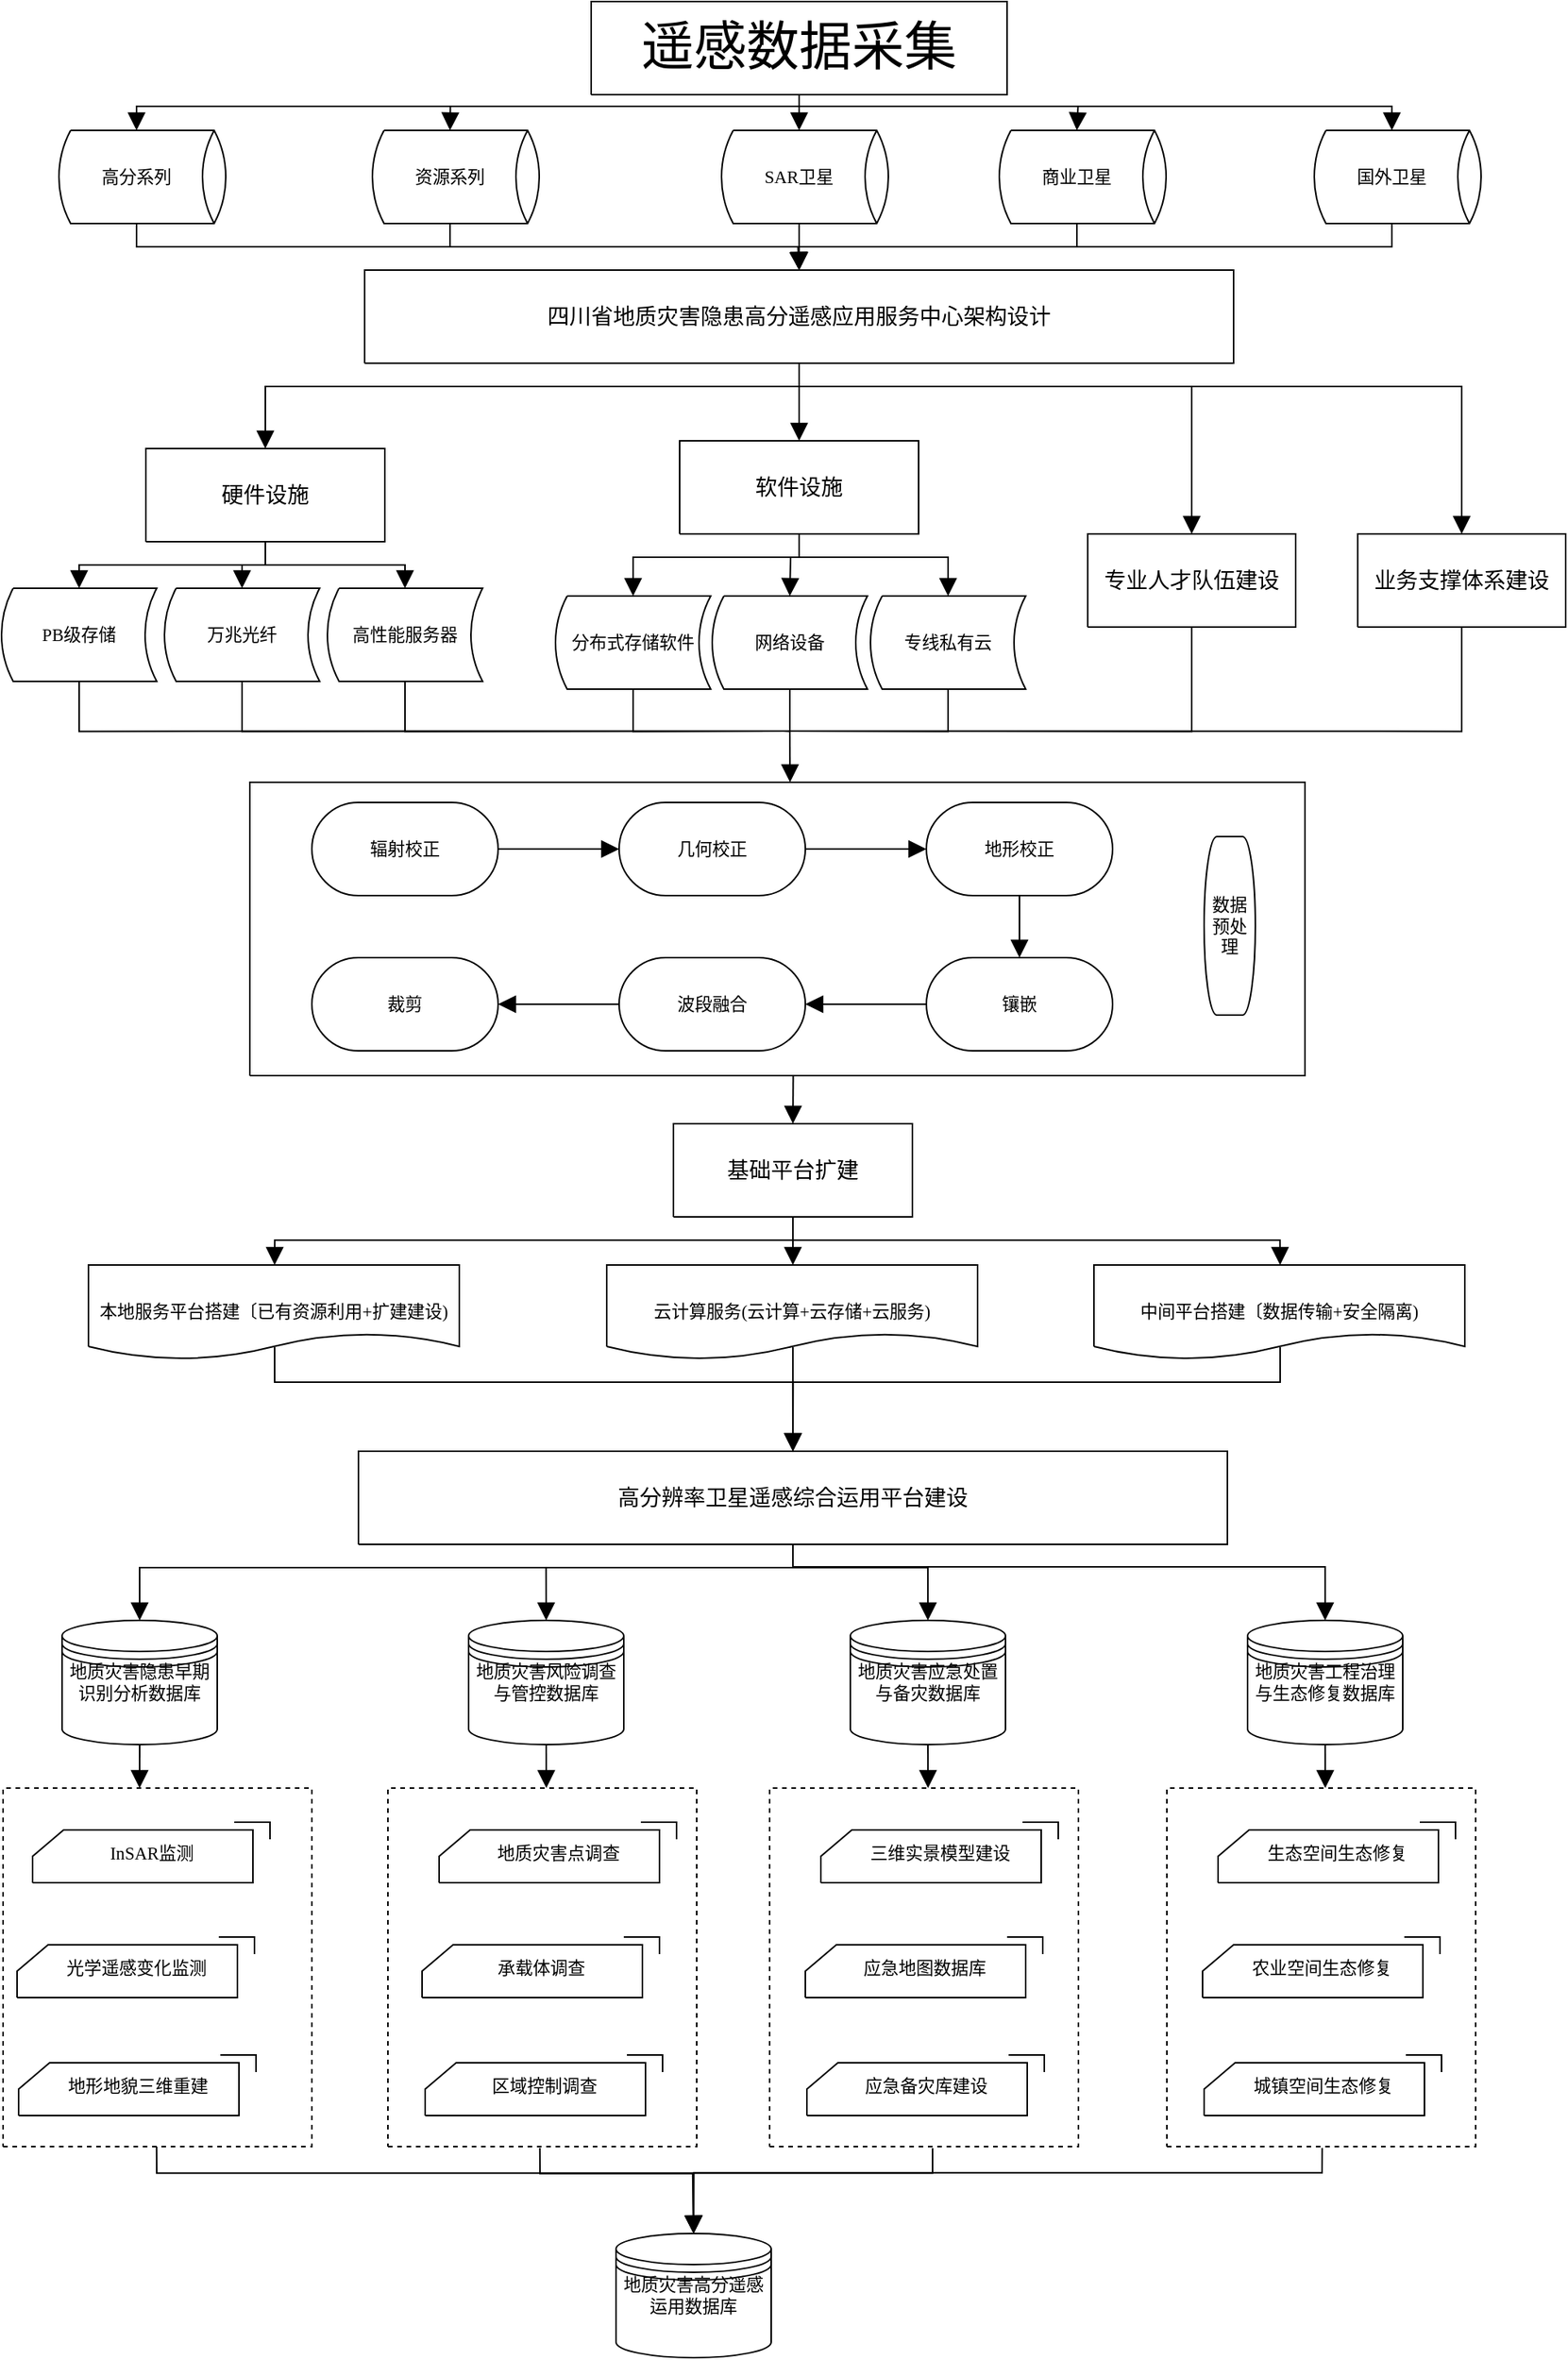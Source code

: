 <mxfile version="24.2.5" type="github">
  <diagram name="页-1" id="Page-1">
    <mxGraphModel dx="2074" dy="1106" grid="1" gridSize="10" guides="1" tooltips="1" connect="1" arrows="1" fold="1" page="1" pageScale="1" pageWidth="827" pageHeight="1169" math="0" shadow="0">
      <root>
        <mxCell id="0" />
        <mxCell id="1" parent="0" />
        <UserObject label="" tags="背景" id="2">
          <mxCell style="vsdxID=119;fillColor=none;gradientColor=none;shape=stencil(nZBLDoAgDERP0z3SIyjew0SURgSD+Lu9kMZoXLhwN9O+tukAlrNpJg1SzDH4QW/URgNYgZTkjA4UkwJUgGXng+6DX1zLfmoymdXo17xh5zmRJ6Q42BWCfc2oJfdAr+Yv+AP9Cb7OJ3H/2JG1HNGz/84klThPVCc=);dashed=1;points=[];labelBackgroundColor=none;rounded=0;html=1;whiteSpace=wrap;" parent="1" vertex="1">
            <mxGeometry x="750" y="1176" width="199" height="231" as="geometry" />
          </mxCell>
        </UserObject>
        <UserObject label="" tags="背景" id="3">
          <mxCell style="vsdxID=118;fillColor=none;gradientColor=none;shape=stencil(nZBLDoAgDERP0z3SIyjew0SURgSD+Lu9kMZoXLhwN9O+tukAlrNpJg1SzDH4QW/URgNYgZTkjA4UkwJUgGXng+6DX1zLfmoymdXo17xh5zmRJ6Q42BWCfc2oJfdAr+Yv+AP9Cb7OJ3H/2JG1HNGz/84klThPVCc=);points=[];labelBackgroundColor=none;rounded=0;html=1;whiteSpace=wrap;" parent="1" vertex="1">
            <mxGeometry x="909" y="528" width="680" height="189" as="geometry" />
          </mxCell>
        </UserObject>
        <UserObject label="&lt;div style=&quot;font-size: 1px&quot;&gt;&lt;font style=&quot;font-size:33.87px;font-family:SimSun;color:#000000;direction:ltr;letter-spacing:0px;line-height:120%;opacity:1&quot;&gt;遥感数据采集&lt;br/&gt;&lt;/font&gt;&lt;/div&gt;" tags="背景" id="4">
          <mxCell style="verticalAlign=middle;align=center;overflow=width;vsdxID=1;fillColor=#FFFFFF;gradientColor=none;shape=stencil(nZBLDoAgDERP0z3SIyjew0SURgSD+Lu9kMZoXLhwN9O+tukAlrNpJg1SzDH4QW/URgNYgZTkjA4UkwJUgGXng+6DX1zLfmoymdXo17xh5zmRJ6Q42BWCfc2oJfdAr+Yv+AP9Cb7OJ3H/2JG1HNGz/84klThPVCc=);points=[[1,0.5,0],[0.5,0,0],[0.5,0.5,0],[0.5,0.5,0]];labelBackgroundColor=none;rounded=0;html=1;whiteSpace=wrap;" parent="1" vertex="1">
            <mxGeometry x="1129" y="25" width="268" height="60" as="geometry" />
          </mxCell>
        </UserObject>
        <UserObject label="&lt;div style=&quot;font-size: 1px&quot;&gt;&lt;font style=&quot;font-size:11.29px;font-family:SimSun;color:#000000;direction:ltr;letter-spacing:0px;line-height:120%;opacity:1&quot;&gt;本地服务平台搭建〔已有资源利用+扩建建设)&lt;br/&gt;&lt;/font&gt;&lt;/div&gt;" tags="流程图" id="5">
          <mxCell style="verticalAlign=middle;align=center;overflow=width;vsdxID=4;fillColor=#FFFFFF;gradientColor=none;shape=stencil(tZLREoIgEEW/hkecFXLs3ew/mERlInBWSvv7IJxSG19qetu99yxchiW86FvRScKgd2jPclCVawk/EMaUaSUq5yvCS8KL2qJs0F5NFftOBDJUF3sLJ4xxDsIEg3vs9nmSPYVjZLUymyxsgyl8ja4TCDx5E190OtmA08AOsiTnUZuobONIGKkYVU/ROuGUNYtXaYGNpP46WmvRLKx+kLL7kH8I+Od86TyfL95/Xyut4+rM/fWueCnuGS8f);strokeColor=#000000;spacingTop=-1;spacingBottom=-1;spacingLeft=-1;spacingRight=-1;points=[[0,0.5,0],[1,0.5,0],[0.5,0,0],[0.5,0.88,0]];labelBackgroundColor=none;rounded=0;html=1;whiteSpace=wrap;" parent="1" vertex="1">
            <mxGeometry x="805" y="839" width="239" height="60" as="geometry" />
          </mxCell>
        </UserObject>
        <UserObject label="&lt;div style=&quot;font-size: 1px&quot;&gt;&lt;font style=&quot;font-size:11.29px;font-family:SimSun;color:#000000;direction:ltr;letter-spacing:0px;line-height:120%;opacity:1&quot;&gt;高分系列&lt;br/&gt;&lt;/font&gt;&lt;/div&gt;" tags="流程图" id="6">
          <mxCell style="verticalAlign=middle;align=center;overflow=width;vsdxID=8;fillColor=#FFFFFF;gradientColor=none;shape=stencil(1VNBEoMgDHwNRxyEqT7Atv9gKipTCk6kVX9fKGrVKYceeuhtN9kksyQgVnQNbwWipLNgrqKXpW0QOyJKpW4ESOsQYifEisqAqMHcdRl4y73So5t5+A5DqMuTg6+hZAycvNg5SJXUK2lKSFzK4eIyMEkzluRTXxjn6iyhUyzScOED5oPsMBjLrTR6PY4oDrXAbhyuFK83qa4Xol2F07iXve159Fduso2bzy/5Ey8OvPdZSaXCOSz52LL/boMk6nrn2IH9xbtQ+C3s9AQ=);strokeColor=#000000;spacingTop=-1;spacingBottom=-1;spacingLeft=-1;spacingRight=-1;points=[[0,0.5,0],[0.5,0,0],[0.5,1,0],[1.07,0.5,0],[1,0.5,0]];labelBackgroundColor=none;rounded=0;html=1;whiteSpace=wrap;" parent="1" vertex="1">
            <mxGeometry x="786" y="108" width="100" height="60" as="geometry" />
          </mxCell>
        </UserObject>
        <UserObject label="&lt;div style=&quot;font-size: 1px&quot;&gt;&lt;font style=&quot;font-size:11.29px;font-family:SimSun;color:#000000;direction:ltr;letter-spacing:0px;line-height:120%;opacity:1&quot;&gt;资源系列&lt;br/&gt;&lt;/font&gt;&lt;/div&gt;" tags="流程图" id="7">
          <mxCell style="verticalAlign=middle;align=center;overflow=width;vsdxID=9;fillColor=#FFFFFF;gradientColor=none;shape=stencil(1VNBEoMgDHwNRxyEqT7Atv9gKipTCk6kVX9fKGrVKYceeuhtN9kksyQgVnQNbwWipLNgrqKXpW0QOyJKpW4ESOsQYifEisqAqMHcdRl4y73So5t5+A5DqMuTg6+hZAycvNg5SJXUK2lKSFzK4eIyMEkzluRTXxjn6iyhUyzScOED5oPsMBjLrTR6PY4oDrXAbhyuFK83qa4Xol2F07iXve159Fduso2bzy/5Ey8OvPdZSaXCOSz52LL/boMk6nrn2IH9xbtQ+C3s9AQ=);strokeColor=#000000;spacingTop=-1;spacingBottom=-1;spacingLeft=-1;spacingRight=-1;points=[[0,0.5,0],[0.5,0,0],[0.5,1,0],[1.07,0.5,0],[1,0.5,0]];labelBackgroundColor=none;rounded=0;html=1;whiteSpace=wrap;" parent="1" vertex="1">
            <mxGeometry x="988" y="108" width="100" height="60" as="geometry" />
          </mxCell>
        </UserObject>
        <UserObject label="&lt;div style=&quot;font-size: 1px&quot;&gt;&lt;font style=&quot;font-size:11.29px;font-family:SimSun;color:#000000;direction:ltr;letter-spacing:0px;line-height:120%;opacity:1&quot;&gt;SAR卫星&lt;br/&gt;&lt;/font&gt;&lt;/div&gt;" tags="流程图" id="8">
          <mxCell style="verticalAlign=middle;align=center;overflow=width;vsdxID=10;fillColor=#FFFFFF;gradientColor=none;shape=stencil(1VNBEoMgDHwNRxyEqT7Atv9gKipTCk6kVX9fKGrVKYceeuhtN9kksyQgVnQNbwWipLNgrqKXpW0QOyJKpW4ESOsQYifEisqAqMHcdRl4y73So5t5+A5DqMuTg6+hZAycvNg5SJXUK2lKSFzK4eIyMEkzluRTXxjn6iyhUyzScOED5oPsMBjLrTR6PY4oDrXAbhyuFK83qa4Xol2F07iXve159Fduso2bzy/5Ey8OvPdZSaXCOSz52LL/boMk6nrn2IH9xbtQ+C3s9AQ=);strokeColor=#000000;spacingTop=-1;spacingBottom=-1;spacingLeft=-1;spacingRight=-1;points=[[0,0.5,0],[0.5,0,0],[0.5,1,0],[1.07,0.5,0],[1,0.5,0]];labelBackgroundColor=none;rounded=0;html=1;whiteSpace=wrap;" parent="1" vertex="1">
            <mxGeometry x="1213" y="108" width="100" height="60" as="geometry" />
          </mxCell>
        </UserObject>
        <UserObject label="&lt;div style=&quot;font-size: 1px&quot;&gt;&lt;font style=&quot;font-size:11.29px;font-family:SimSun;color:#000000;direction:ltr;letter-spacing:0px;line-height:120%;opacity:1&quot;&gt;商业卫星&lt;br/&gt;&lt;/font&gt;&lt;/div&gt;" tags="流程图" id="9">
          <mxCell style="verticalAlign=middle;align=center;overflow=width;vsdxID=11;fillColor=#FFFFFF;gradientColor=none;shape=stencil(1VNBEoMgDHwNRxyEqT7Atv9gKipTCk6kVX9fKGrVKYceeuhtN9kksyQgVnQNbwWipLNgrqKXpW0QOyJKpW4ESOsQYifEisqAqMHcdRl4y73So5t5+A5DqMuTg6+hZAycvNg5SJXUK2lKSFzK4eIyMEkzluRTXxjn6iyhUyzScOED5oPsMBjLrTR6PY4oDrXAbhyuFK83qa4Xol2F07iXve159Fduso2bzy/5Ey8OvPdZSaXCOSz52LL/boMk6nrn2IH9xbtQ+C3s9AQ=);strokeColor=#000000;spacingTop=-1;spacingBottom=-1;spacingLeft=-1;spacingRight=-1;points=[[0,0.5,0],[0.5,0,0],[0.5,1,0],[1.07,0.5,0],[1,0.5,0]];labelBackgroundColor=none;rounded=0;html=1;whiteSpace=wrap;" parent="1" vertex="1">
            <mxGeometry x="1392" y="108" width="100" height="60" as="geometry" />
          </mxCell>
        </UserObject>
        <UserObject label="&lt;div style=&quot;font-size: 1px&quot;&gt;&lt;font style=&quot;font-size:11.29px;font-family:SimSun;color:#000000;direction:ltr;letter-spacing:0px;line-height:120%;opacity:1&quot;&gt;国外卫星&lt;br/&gt;&lt;/font&gt;&lt;/div&gt;" tags="流程图" id="10">
          <mxCell style="verticalAlign=middle;align=center;overflow=width;vsdxID=12;fillColor=#FFFFFF;gradientColor=none;shape=stencil(1VNBEoMgDHwNRxyEqT7Atv9gKipTCk6kVX9fKGrVKYceeuhtN9kksyQgVnQNbwWipLNgrqKXpW0QOyJKpW4ESOsQYifEisqAqMHcdRl4y73So5t5+A5DqMuTg6+hZAycvNg5SJXUK2lKSFzK4eIyMEkzluRTXxjn6iyhUyzScOED5oPsMBjLrTR6PY4oDrXAbhyuFK83qa4Xol2F07iXve159Fduso2bzy/5Ey8OvPdZSaXCOSz52LL/boMk6nrn2IH9xbtQ+C3s9AQ=);strokeColor=#000000;spacingTop=-1;spacingBottom=-1;spacingLeft=-1;spacingRight=-1;points=[[0,0.5,0],[0.5,0,0],[0.5,1,0],[1.07,0.5,0],[1,0.5,0]];labelBackgroundColor=none;rounded=0;html=1;whiteSpace=wrap;" parent="1" vertex="1">
            <mxGeometry x="1595" y="108" width="100" height="60" as="geometry" />
          </mxCell>
        </UserObject>
        <UserObject label="&lt;div style=&quot;font-size: 1px&quot;&gt;&lt;font style=&quot;font-size:14.11px;font-family:SimSun;color:#000000;direction:ltr;letter-spacing:0px;line-height:120%;opacity:1&quot;&gt;四川省地质灾害隐患高分遥感应用服务中心架构设计&lt;br/&gt;&lt;/font&gt;&lt;/div&gt;" tags="背景" id="11">
          <mxCell style="verticalAlign=middle;align=center;overflow=width;vsdxID=13;fillColor=#FFFFFF;gradientColor=none;shape=stencil(nZBLDoAgDERP0z3SIyjew0SURgSD+Lu9kMZoXLhwN9O+tukAlrNpJg1SzDH4QW/URgNYgZTkjA4UkwJUgGXng+6DX1zLfmoymdXo17xh5zmRJ6Q42BWCfc2oJfdAr+Yv+AP9Cb7OJ3H/2JG1HNGz/84klThPVCc=);points=[[1,0.5,0],[0.5,0,0],[0.5,0.5,0],[0.5,0.5,0]];labelBackgroundColor=none;rounded=0;html=1;whiteSpace=wrap;" parent="1" vertex="1">
            <mxGeometry x="983" y="198" width="560" height="60" as="geometry" />
          </mxCell>
        </UserObject>
        <UserObject label="&lt;div style=&quot;font-size: 1px&quot;&gt;&lt;font style=&quot;font-size:14.11px;font-family:SimSun;color:#000000;direction:ltr;letter-spacing:0px;line-height:120%;opacity:1&quot;&gt;硬件设施&lt;br/&gt;&lt;/font&gt;&lt;/div&gt;" tags="背景" id="12">
          <mxCell style="verticalAlign=middle;align=center;overflow=width;vsdxID=14;fillColor=#FFFFFF;gradientColor=none;shape=stencil(nZBLDoAgDERP0z3SIyjew0SURgSD+Lu9kMZoXLhwN9O+tukAlrNpJg1SzDH4QW/URgNYgZTkjA4UkwJUgGXng+6DX1zLfmoymdXo17xh5zmRJ6Q42BWCfc2oJfdAr+Yv+AP9Cb7OJ3H/2JG1HNGz/84klThPVCc=);points=[[1,0.5,0],[0.5,0,0],[0.5,0.5,0],[0.5,0.5,0]];labelBackgroundColor=none;rounded=0;html=1;whiteSpace=wrap;" parent="1" vertex="1">
            <mxGeometry x="842" y="313" width="154" height="60" as="geometry" />
          </mxCell>
        </UserObject>
        <UserObject label="&lt;div style=&quot;font-size: 1px&quot;&gt;&lt;font style=&quot;font-size:14.11px;font-family:SimSun;color:#000000;direction:ltr;letter-spacing:0px;line-height:120%;opacity:1&quot;&gt;软件设施&lt;br/&gt;&lt;/font&gt;&lt;/div&gt;" tags="背景" id="13">
          <mxCell style="verticalAlign=middle;align=center;overflow=width;vsdxID=15;fillColor=#FFFFFF;gradientColor=none;shape=stencil(nZBLDoAgDERP0z3SIyjew0SURgSD+Lu9kMZoXLhwN9O+tukAlrNpJg1SzDH4QW/URgNYgZTkjA4UkwJUgGXng+6DX1zLfmoymdXo17xh5zmRJ6Q42BWCfc2oJfdAr+Yv+AP9Cb7OJ3H/2JG1HNGz/84klThPVCc=);points=[[1,0.5,0],[0.5,0,0],[0.5,0.5,0],[0.5,0.5,0]];labelBackgroundColor=none;rounded=0;html=1;whiteSpace=wrap;" parent="1" vertex="1">
            <mxGeometry x="1186" y="308" width="154" height="60" as="geometry" />
          </mxCell>
        </UserObject>
        <UserObject label="&lt;div style=&quot;font-size: 1px&quot;&gt;&lt;font style=&quot;font-size:14.11px;font-family:SimSun;color:#000000;direction:ltr;letter-spacing:0px;line-height:120%;opacity:1&quot;&gt;专业人才队伍建设&lt;br/&gt;&lt;/font&gt;&lt;/div&gt;" tags="背景" id="14">
          <mxCell style="verticalAlign=middle;align=center;overflow=width;vsdxID=16;fillColor=#FFFFFF;gradientColor=none;shape=stencil(nZBLDoAgDERP0z3SIyjew0SURgSD+Lu9kMZoXLhwN9O+tukAlrNpJg1SzDH4QW/URgNYgZTkjA4UkwJUgGXng+6DX1zLfmoymdXo17xh5zmRJ6Q42BWCfc2oJfdAr+Yv+AP9Cb7OJ3H/2JG1HNGz/84klThPVCc=);points=[[1,0.5,0],[0.5,0,0],[0.5,0.5,0],[0.5,0.5,0]];labelBackgroundColor=none;rounded=0;html=1;whiteSpace=wrap;" parent="1" vertex="1">
            <mxGeometry x="1449" y="368" width="134" height="60" as="geometry" />
          </mxCell>
        </UserObject>
        <UserObject label="&lt;div style=&quot;font-size: 1px&quot;&gt;&lt;font style=&quot;font-size:14.11px;font-family:SimSun;color:#000000;direction:ltr;letter-spacing:0px;line-height:120%;opacity:1&quot;&gt;业务支撑体系建设&lt;br/&gt;&lt;/font&gt;&lt;/div&gt;" tags="背景" id="15">
          <mxCell style="verticalAlign=middle;align=center;overflow=width;vsdxID=17;fillColor=#FFFFFF;gradientColor=none;shape=stencil(nZBLDoAgDERP0z3SIyjew0SURgSD+Lu9kMZoXLhwN9O+tukAlrNpJg1SzDH4QW/URgNYgZTkjA4UkwJUgGXng+6DX1zLfmoymdXo17xh5zmRJ6Q42BWCfc2oJfdAr+Yv+AP9Cb7OJ3H/2JG1HNGz/84klThPVCc=);points=[[1,0.5,0],[0.5,0,0],[0.5,0.5,0],[0.5,0.5,0]];labelBackgroundColor=none;rounded=0;html=1;whiteSpace=wrap;" parent="1" vertex="1">
            <mxGeometry x="1623" y="368" width="134" height="60" as="geometry" />
          </mxCell>
        </UserObject>
        <UserObject label="&lt;div style=&quot;font-size: 1px&quot;&gt;&lt;font style=&quot;font-size:11.29px;font-family:SimSun;color:#000000;direction:ltr;letter-spacing:0px;line-height:120%;opacity:1&quot;&gt;PB级存储&lt;br/&gt;&lt;/font&gt;&lt;/div&gt;" tags="流程图" id="16">
          <mxCell style="verticalAlign=middle;align=center;overflow=width;vsdxID=18;fillColor=#FFFFFF;gradientColor=none;shape=stencil(rVJREoIgED0NnzgIkx7A6h5MojIROCul3j4ILTT9aKa/fbtv9/HYRazoGt4KRElnwVxFL0vbIHZElErdCJDWRYidECsqA6IGc9dlwC33TB/dzMNPGEJfnhx8DyVjwOSFzoGqpI6oKSH7VA4XV4GJmrEkn+bCOHdnCZ1yOwPfeMB8kB0GY7mVRsdyRHGoBXZyuFK8XpS6Xoj2K73pZW17lv7JTbZws/2T//KSxs9zwWeflVQqnENcX+/fpcLtsNMT);strokeColor=#000000;spacingTop=-1;spacingBottom=-1;spacingLeft=-1;spacingRight=-1;points=[[0,0.5,0],[0.5,0,0],[0.5,1,0],[0.93,0.5,0]];labelBackgroundColor=none;rounded=0;html=1;whiteSpace=wrap;" parent="1" vertex="1">
            <mxGeometry x="749" y="403" width="100" height="60" as="geometry" />
          </mxCell>
        </UserObject>
        <UserObject label="&lt;div style=&quot;font-size: 1px&quot;&gt;&lt;font style=&quot;font-size:11.29px;font-family:SimSun;color:#000000;direction:ltr;letter-spacing:0px;line-height:120%;opacity:1&quot;&gt;万兆光纤&lt;br/&gt;&lt;/font&gt;&lt;/div&gt;" tags="流程图" id="17">
          <mxCell style="verticalAlign=middle;align=center;overflow=width;vsdxID=19;fillColor=#FFFFFF;gradientColor=none;shape=stencil(rVJREoIgED0NnzgIkx7A6h5MojIROCul3j4ILTT9aKa/fbtv9/HYRazoGt4KRElnwVxFL0vbIHZElErdCJDWRYidECsqA6IGc9dlwC33TB/dzMNPGEJfnhx8DyVjwOSFzoGqpI6oKSH7VA4XV4GJmrEkn+bCOHdnCZ1yOwPfeMB8kB0GY7mVRsdyRHGoBXZyuFK8XpS6Xoj2K73pZW17lv7JTbZws/2T//KSxs9zwWeflVQqnENcX+/fpcLtsNMT);strokeColor=#000000;spacingTop=-1;spacingBottom=-1;spacingLeft=-1;spacingRight=-1;points=[[0,0.5,0],[0.5,0,0],[0.5,1,0],[0.93,0.5,0]];labelBackgroundColor=none;rounded=0;html=1;whiteSpace=wrap;" parent="1" vertex="1">
            <mxGeometry x="854" y="403" width="100" height="60" as="geometry" />
          </mxCell>
        </UserObject>
        <UserObject label="&lt;div style=&quot;font-size: 1px&quot;&gt;&lt;font style=&quot;font-size:11.29px;font-family:SimSun;color:#000000;direction:ltr;letter-spacing:0px;line-height:120%;opacity:1&quot;&gt;高性能服务器&lt;br/&gt;&lt;/font&gt;&lt;/div&gt;" tags="流程图" id="18">
          <mxCell style="verticalAlign=middle;align=center;overflow=width;vsdxID=20;fillColor=#FFFFFF;gradientColor=none;shape=stencil(rVJREoIgED0NnzgIkx7A6h5MojIROCul3j4ILTT9aKa/fbtv9/HYRazoGt4KRElnwVxFL0vbIHZElErdCJDWRYidECsqA6IGc9dlwC33TB/dzMNPGEJfnhx8DyVjwOSFzoGqpI6oKSH7VA4XV4GJmrEkn+bCOHdnCZ1yOwPfeMB8kB0GY7mVRsdyRHGoBXZyuFK8XpS6Xoj2K73pZW17lv7JTbZws/2T//KSxs9zwWeflVQqnENcX+/fpcLtsNMT);strokeColor=#000000;spacingTop=-1;spacingBottom=-1;spacingLeft=-1;spacingRight=-1;points=[[0,0.5,0],[0.5,0,0],[0.5,1,0],[0.93,0.5,0]];labelBackgroundColor=none;rounded=0;html=1;whiteSpace=wrap;" parent="1" vertex="1">
            <mxGeometry x="959" y="403" width="100" height="60" as="geometry" />
          </mxCell>
        </UserObject>
        <UserObject label="&lt;div style=&quot;font-size: 1px&quot;&gt;&lt;font style=&quot;font-size:11.29px;font-family:SimSun;color:#000000;direction:ltr;letter-spacing:0px;line-height:120%;opacity:1&quot;&gt;分布式存储软件&lt;br/&gt;&lt;/font&gt;&lt;/div&gt;" tags="流程图" id="19">
          <mxCell style="verticalAlign=middle;align=center;overflow=width;vsdxID=21;fillColor=#FFFFFF;gradientColor=none;shape=stencil(rVJREoIgED0NnzgIkx7A6h5MojIROCul3j4ILTT9aKa/fbtv9/HYRazoGt4KRElnwVxFL0vbIHZElErdCJDWRYidECsqA6IGc9dlwC33TB/dzMNPGEJfnhx8DyVjwOSFzoGqpI6oKSH7VA4XV4GJmrEkn+bCOHdnCZ1yOwPfeMB8kB0GY7mVRsdyRHGoBXZyuFK8XpS6Xoj2K73pZW17lv7JTbZws/2T//KSxs9zwWeflVQqnENcX+/fpcLtsNMT);strokeColor=#000000;spacingTop=-1;spacingBottom=-1;spacingLeft=-1;spacingRight=-1;points=[[0,0.5,0],[0.5,0,0],[0.5,1,0],[0.93,0.5,0]];labelBackgroundColor=none;rounded=0;html=1;whiteSpace=wrap;" parent="1" vertex="1">
            <mxGeometry x="1106" y="408" width="100" height="60" as="geometry" />
          </mxCell>
        </UserObject>
        <UserObject label="&lt;div style=&quot;font-size: 1px&quot;&gt;&lt;font style=&quot;font-size:11.29px;font-family:SimSun;color:#000000;direction:ltr;letter-spacing:0px;line-height:120%;opacity:1&quot;&gt;网络设备&lt;br/&gt;&lt;/font&gt;&lt;/div&gt;" tags="流程图" id="20">
          <mxCell style="verticalAlign=middle;align=center;overflow=width;vsdxID=22;fillColor=#FFFFFF;gradientColor=none;shape=stencil(rVJREoIgED0NnzgIkx7A6h5MojIROCul3j4ILTT9aKa/fbtv9/HYRazoGt4KRElnwVxFL0vbIHZElErdCJDWRYidECsqA6IGc9dlwC33TB/dzMNPGEJfnhx8DyVjwOSFzoGqpI6oKSH7VA4XV4GJmrEkn+bCOHdnCZ1yOwPfeMB8kB0GY7mVRsdyRHGoBXZyuFK8XpS6Xoj2K73pZW17lv7JTbZws/2T//KSxs9zwWeflVQqnENcX+/fpcLtsNMT);strokeColor=#000000;spacingTop=-1;spacingBottom=-1;spacingLeft=-1;spacingRight=-1;points=[[0,0.5,0],[0.5,0,0],[0.5,1,0],[0.93,0.5,0]];labelBackgroundColor=none;rounded=0;html=1;whiteSpace=wrap;" parent="1" vertex="1">
            <mxGeometry x="1207" y="408" width="100" height="60" as="geometry" />
          </mxCell>
        </UserObject>
        <UserObject label="&lt;div style=&quot;font-size: 1px&quot;&gt;&lt;font style=&quot;font-size:11.29px;font-family:SimSun;color:#000000;direction:ltr;letter-spacing:0px;line-height:120%;opacity:1&quot;&gt;专线私有云&lt;br/&gt;&lt;/font&gt;&lt;/div&gt;" tags="流程图" id="21">
          <mxCell style="verticalAlign=middle;align=center;overflow=width;vsdxID=23;fillColor=#FFFFFF;gradientColor=none;shape=stencil(rVJREoIgED0NnzgIkx7A6h5MojIROCul3j4ILTT9aKa/fbtv9/HYRazoGt4KRElnwVxFL0vbIHZElErdCJDWRYidECsqA6IGc9dlwC33TB/dzMNPGEJfnhx8DyVjwOSFzoGqpI6oKSH7VA4XV4GJmrEkn+bCOHdnCZ1yOwPfeMB8kB0GY7mVRsdyRHGoBXZyuFK8XpS6Xoj2K73pZW17lv7JTbZws/2T//KSxs9zwWeflVQqnENcX+/fpcLtsNMT);strokeColor=#000000;spacingTop=-1;spacingBottom=-1;spacingLeft=-1;spacingRight=-1;points=[[0,0.5,0],[0.5,0,0],[0.5,1,0],[0.93,0.5,0]];labelBackgroundColor=none;rounded=0;html=1;whiteSpace=wrap;" parent="1" vertex="1">
            <mxGeometry x="1309" y="408" width="100" height="60" as="geometry" />
          </mxCell>
        </UserObject>
        <UserObject label="&lt;div style=&quot;font-size: 1px&quot;&gt;&lt;font style=&quot;font-size:11.29px;font-family:SimSun;color:#000000;direction:ltr;letter-spacing:0px;line-height:120%;opacity:1&quot;&gt;辐射校正&lt;br/&gt;&lt;/font&gt;&lt;/div&gt;" tags="流程图" id="22">
          <mxCell style="verticalAlign=middle;align=center;overflow=width;vsdxID=24;fillColor=#FFFFFF;gradientColor=none;shape=stencil(tVLREoIgEPwaHnEItKZns/9gEpWJxDko7e+DzibL0Zemt7vdvYOFJSJ3jewU4cx5sGfV69I3RBwI57ptFGgfKiIKIvLKgqrBXtsS+05GZawu9hY3DDjH02SfxinO7ohsGHv2R5Qb3U7kuyxh2zW5hFPgYL4dRn2G8uWFL57KQTsK1kuvbfvBGQm1ouEoWhlZj/dAyvVKdRN4xcvc+k9Oll/yL15C8f7TShuDkZjy3xkIEOZHFA8=);strokeColor=#000000;spacingTop=-1;spacingBottom=-1;spacingLeft=-1;spacingRight=-1;points=[[0.5,0,0],[0.5,0.5,0],[1,0.5,0]];labelBackgroundColor=none;rounded=0;html=1;whiteSpace=wrap;" parent="1" vertex="1">
            <mxGeometry x="949" y="541" width="120" height="60" as="geometry" />
          </mxCell>
        </UserObject>
        <UserObject label="&lt;div style=&quot;font-size: 1px&quot;&gt;&lt;font style=&quot;font-size:11.29px;font-family:SimSun;color:#000000;direction:ltr;letter-spacing:0px;line-height:120%;opacity:1&quot;&gt;几何校正&lt;br/&gt;&lt;/font&gt;&lt;/div&gt;" tags="流程图" id="23">
          <mxCell style="verticalAlign=middle;align=center;overflow=width;vsdxID=27;fillColor=#FFFFFF;gradientColor=none;shape=stencil(tVLREoIgEPwaHnEItKZns/9gEpWJxDko7e+DzibL0Zemt7vdvYOFJSJ3jewU4cx5sGfV69I3RBwI57ptFGgfKiIKIvLKgqrBXtsS+05GZawu9hY3DDjH02SfxinO7ohsGHv2R5Qb3U7kuyxh2zW5hFPgYL4dRn2G8uWFL57KQTsK1kuvbfvBGQm1ouEoWhlZj/dAyvVKdRN4xcvc+k9Oll/yL15C8f7TShuDkZjy3xkIEOZHFA8=);strokeColor=#000000;spacingTop=-1;spacingBottom=-1;spacingLeft=-1;spacingRight=-1;points=[[0.5,0,0],[0.5,0.5,0],[1,0.5,0]];labelBackgroundColor=none;rounded=0;html=1;whiteSpace=wrap;" parent="1" vertex="1">
            <mxGeometry x="1147" y="541" width="120" height="60" as="geometry" />
          </mxCell>
        </UserObject>
        <UserObject label="&lt;div style=&quot;font-size: 1px&quot;&gt;&lt;font style=&quot;font-size:11.29px;font-family:SimSun;color:#000000;direction:ltr;letter-spacing:0px;line-height:120%;opacity:1&quot;&gt;地形校正&lt;br/&gt;&lt;/font&gt;&lt;/div&gt;" tags="流程图" id="24">
          <mxCell style="verticalAlign=middle;align=center;overflow=width;vsdxID=28;fillColor=#FFFFFF;gradientColor=none;shape=stencil(tVLREoIgEPwaHnEItKZns/9gEpWJxDko7e+DzibL0Zemt7vdvYOFJSJ3jewU4cx5sGfV69I3RBwI57ptFGgfKiIKIvLKgqrBXtsS+05GZawu9hY3DDjH02SfxinO7ohsGHv2R5Qb3U7kuyxh2zW5hFPgYL4dRn2G8uWFL57KQTsK1kuvbfvBGQm1ouEoWhlZj/dAyvVKdRN4xcvc+k9Oll/yL15C8f7TShuDkZjy3xkIEOZHFA8=);strokeColor=#000000;spacingTop=-1;spacingBottom=-1;spacingLeft=-1;spacingRight=-1;points=[[0.5,0,0],[0.5,0.5,0],[1,0.5,0]];labelBackgroundColor=none;rounded=0;html=1;whiteSpace=wrap;" parent="1" vertex="1">
            <mxGeometry x="1345" y="541" width="120" height="60" as="geometry" />
          </mxCell>
        </UserObject>
        <UserObject label="&lt;div style=&quot;font-size: 1px&quot;&gt;&lt;font style=&quot;font-size:11.29px;font-family:SimSun;color:#000000;direction:ltr;letter-spacing:0px;line-height:120%;opacity:1&quot;&gt;镶嵌&lt;br/&gt;&lt;/font&gt;&lt;/div&gt;" tags="流程图" id="25">
          <mxCell style="verticalAlign=middle;align=center;overflow=width;vsdxID=29;fillColor=#FFFFFF;gradientColor=none;shape=stencil(tVLREoIgEPwaHnEItKZns/9gEpWJxDko7e+DzibL0Zemt7vdvYOFJSJ3jewU4cx5sGfV69I3RBwI57ptFGgfKiIKIvLKgqrBXtsS+05GZawu9hY3DDjH02SfxinO7ohsGHv2R5Qb3U7kuyxh2zW5hFPgYL4dRn2G8uWFL57KQTsK1kuvbfvBGQm1ouEoWhlZj/dAyvVKdRN4xcvc+k9Oll/yL15C8f7TShuDkZjy3xkIEOZHFA8=);strokeColor=#000000;spacingTop=-1;spacingBottom=-1;spacingLeft=-1;spacingRight=-1;points=[[0.5,0,0],[0.5,0.5,0],[1,0.5,0]];labelBackgroundColor=none;rounded=0;html=1;whiteSpace=wrap;" parent="1" vertex="1">
            <mxGeometry x="1345" y="641" width="120" height="60" as="geometry" />
          </mxCell>
        </UserObject>
        <UserObject label="&lt;div style=&quot;font-size: 1px&quot;&gt;&lt;font style=&quot;font-size:11.29px;font-family:SimSun;color:#000000;direction:ltr;letter-spacing:0px;line-height:120%;opacity:1&quot;&gt;波段融合&lt;br/&gt;&lt;/font&gt;&lt;/div&gt;" tags="流程图" id="26">
          <mxCell style="verticalAlign=middle;align=center;overflow=width;vsdxID=30;fillColor=#FFFFFF;gradientColor=none;shape=stencil(tVLREoIgEPwaHnEItKZns/9gEpWJxDko7e+DzibL0Zemt7vdvYOFJSJ3jewU4cx5sGfV69I3RBwI57ptFGgfKiIKIvLKgqrBXtsS+05GZawu9hY3DDjH02SfxinO7ohsGHv2R5Qb3U7kuyxh2zW5hFPgYL4dRn2G8uWFL57KQTsK1kuvbfvBGQm1ouEoWhlZj/dAyvVKdRN4xcvc+k9Oll/yL15C8f7TShuDkZjy3xkIEOZHFA8=);strokeColor=#000000;spacingTop=-1;spacingBottom=-1;spacingLeft=-1;spacingRight=-1;points=[[0.5,0,0],[0.5,0.5,0],[1,0.5,0]];labelBackgroundColor=none;rounded=0;html=1;whiteSpace=wrap;" parent="1" vertex="1">
            <mxGeometry x="1147" y="641" width="120" height="60" as="geometry" />
          </mxCell>
        </UserObject>
        <UserObject label="&lt;div style=&quot;font-size: 1px&quot;&gt;&lt;font style=&quot;font-size:11.29px;font-family:SimSun;color:#000000;direction:ltr;letter-spacing:0px;line-height:120%;opacity:1&quot;&gt;裁剪&lt;br/&gt;&lt;/font&gt;&lt;/div&gt;" tags="流程图" id="27">
          <mxCell style="verticalAlign=middle;align=center;overflow=width;vsdxID=31;fillColor=#FFFFFF;gradientColor=none;shape=stencil(tVLREoIgEPwaHnEItKZns/9gEpWJxDko7e+DzibL0Zemt7vdvYOFJSJ3jewU4cx5sGfV69I3RBwI57ptFGgfKiIKIvLKgqrBXtsS+05GZawu9hY3DDjH02SfxinO7ohsGHv2R5Qb3U7kuyxh2zW5hFPgYL4dRn2G8uWFL57KQTsK1kuvbfvBGQm1ouEoWhlZj/dAyvVKdRN4xcvc+k9Oll/yL15C8f7TShuDkZjy3xkIEOZHFA8=);strokeColor=#000000;spacingTop=-1;spacingBottom=-1;spacingLeft=-1;spacingRight=-1;points=[[0.5,0,0],[0.5,0.5,0],[1,0.5,0]];labelBackgroundColor=none;rounded=0;html=1;whiteSpace=wrap;" parent="1" vertex="1">
            <mxGeometry x="949" y="641" width="120" height="60" as="geometry" />
          </mxCell>
        </UserObject>
        <UserObject label="&lt;div style=&quot;font-size: 1px&quot;&gt;&lt;font style=&quot;font-size:11.29px;font-family:SimSun;color:#000000;direction:ltr;letter-spacing:0px;line-height:120%;opacity:1&quot;&gt;数据预处理&lt;br/&gt;&lt;/font&gt;&lt;/div&gt;" tags="流程图" id="28">
          <mxCell style="verticalAlign=middle;align=center;overflow=width;vsdxID=32;fillColor=#FFFFFF;gradientColor=none;shape=stencil(tVJbDsIgEDwNnyQIaTxArfcgdtsSEZoFbb294NZYG9sPE/92dmZfDEyVodM9MClCRH+GwdSxY+rApDSuAzQxRUxVTJWNR2jRX11NuNdZmaOLv+UOI9XJIpdIcSe4E+KJj6S1xs20+02txlPicNEXJ3FB2pVWL5Lr0QSOPupovPvgrMYWeBrCG6vbaQOiwgDQz9IbJ8hvc385YOXd/nJCCt72NcZacn/OL+1OKfoqqnoA);strokeColor=#000000;spacingTop=-1;spacingBottom=-1;spacingLeft=-1;spacingRight=-1;points=[[0.5,0,0],[0.5,0.5,0],[1,0.5,0]];labelBackgroundColor=none;rounded=0;html=1;whiteSpace=wrap;" parent="1" vertex="1">
            <mxGeometry x="1524" y="563" width="33" height="115" as="geometry" />
          </mxCell>
        </UserObject>
        <UserObject label="" tags="流程图" id="29">
          <mxCell style="vsdxID=33;fillColor=none;gradientColor=none;strokeColor=none;spacingTop=-1;spacingBottom=-1;spacingLeft=-1;spacingRight=-1;points=[[0.92,0.57,0],[0.92,0.57,0],[0.54,0.57,0],[0.54,0.14,0]];labelBackgroundColor=none;rounded=0;html=1;whiteSpace=wrap;" parent="1" vertex="1">
            <mxGeometry x="769" y="1198" width="154" height="40" as="geometry" />
          </mxCell>
        </UserObject>
        <mxCell id="30" style="vsdxID=34;fillColor=#FFFFFF;gradientColor=none;shape=stencil(nY9LDoAgDERP0z3SI/i5BwkoRAWC+Lu9kGokLt3NtK/NDGC9aOEVcLbE4Ea1Gxk1YAOcG6tVMDEpwBaw7l1QQ3CrleS9yGRWs9vyh4PuWL7g7CxdR+BkbAFW7Df6+BtO4k1DRcrdN3kaUWtsLw==);strokeColor=#000000;spacingTop=-3;spacingBottom=-3;spacingLeft=-3;spacingRight=-3;points=[[0.92,0.57,0],[0,0.57,0],[0.54,1,0],[0.54,0.14,0]];labelBackgroundColor=none;rounded=0;html=1;whiteSpace=wrap;" parent="29" vertex="1">
          <mxGeometry x="130" width="23" height="11" as="geometry" />
        </mxCell>
        <mxCell id="31" value="&lt;div style=&quot;font-size: 1px&quot;&gt;&lt;/div&gt;" style="verticalAlign=middle;align=center;overflow=width;vsdxID=35;fillColor=#FFFFFF;gradientColor=none;shape=stencil(UzV2Ls5ILEhVNTIoLinKz04tz0wpyVA1dlE1MsrMy0gtyiwBslSNXVWNndPyi1LTi/JL81Ig/IJEkEoQKze/DGRCBUSfAUiHkUElhGdoAOG7QZTmZOYhKYVJkqUYn1ITPQNzYhWjmmpKtEo0xwIZiBBJy8zJgQQosjx6CAKFIKFv7AoA);strokeColor=#000000;spacingTop=-1;spacingBottom=-1;spacingLeft=-1;spacingRight=-1;points=[[0.92,0.57,0],[0,0.57,0],[0.54,1,0],[0.54,0.14,0]];labelBackgroundColor=none;rounded=0;html=1;whiteSpace=wrap;" parent="29" vertex="1">
          <mxGeometry y="5" width="142" height="34" as="geometry" />
        </mxCell>
        <mxCell id="32" value="&lt;div style=&quot;font-size: 1px&quot;&gt;&lt;font style=&quot;font-size:11.29px;font-family:SimSun;color:#000000;direction:ltr;letter-spacing:0px;line-height:120%;opacity:1&quot;&gt;InSAR监测&lt;br/&gt;&lt;/font&gt;&lt;/div&gt;" style="text;vsdxID=33;fillColor=none;gradientColor=none;strokeColor=none;spacingTop=-1;spacingBottom=-1;spacingLeft=-1;spacingRight=-1;points=[[0.92,0.57,0],[0.92,0.57,0],[0.54,0.57,0],[0.54,0.14,0]];labelBackgroundColor=none;rounded=0;html=1;whiteSpace=wrap;verticalAlign=middle;align=center;overflow=width;;html=1;" parent="29" vertex="1">
          <mxGeometry width="154" height="40" as="geometry" />
        </mxCell>
        <UserObject label="&lt;div style=&quot;font-size: 1px&quot;&gt;&lt;font style=&quot;font-size:14.11px;font-family:SimSun;color:#000000;direction:ltr;letter-spacing:0px;line-height:120%;opacity:1&quot;&gt;基础平台扩建&lt;br/&gt;&lt;/font&gt;&lt;/div&gt;" tags="背景" id="33">
          <mxCell style="verticalAlign=middle;align=center;overflow=width;vsdxID=37;fillColor=#FFFFFF;gradientColor=none;shape=stencil(nZBLDoAgDERP0z3SIyjew0SURgSD+Lu9kMZoXLhwN9O+tukAlrNpJg1SzDH4QW/URgNYgZTkjA4UkwJUgGXng+6DX1zLfmoymdXo17xh5zmRJ6Q42BWCfc2oJfdAr+Yv+AP9Cb7OJ3H/2JG1HNGz/84klThPVCc=);points=[[1,0.5,0],[0.5,0,0],[0.5,0.5,0],[0.5,0.5,0]];labelBackgroundColor=none;rounded=0;html=1;whiteSpace=wrap;" parent="1" vertex="1">
            <mxGeometry x="1182" y="748" width="154" height="60" as="geometry" />
          </mxCell>
        </UserObject>
        <UserObject label="&lt;div style=&quot;font-size: 1px&quot;&gt;&lt;font style=&quot;font-size:11.29px;font-family:SimSun;color:#000000;direction:ltr;letter-spacing:0px;line-height:120%;opacity:1&quot;&gt;云计算服务(云计算+云存储+云服务)&lt;br/&gt;&lt;/font&gt;&lt;/div&gt;" tags="流程图" id="34">
          <mxCell style="verticalAlign=middle;align=center;overflow=width;vsdxID=38;fillColor=#FFFFFF;gradientColor=none;shape=stencil(tZLREoIgEEW/hkecFXLs3ew/mERlInBWSvv7IJxSG19qetu99yxchiW86FvRScKgd2jPclCVawk/EMaUaSUq5yvCS8KL2qJs0F5NFftOBDJUF3sLJ4xxDsIEg3vs9nmSPYVjZLUymyxsgyl8ja4TCDx5E190OtmA08AOsiTnUZuobONIGKkYVU/ROuGUNYtXaYGNpP46WmvRLKx+kLL7kH8I+Od86TyfL95/Xyut4+rM/fWueCnuGS8f);strokeColor=#000000;spacingTop=-1;spacingBottom=-1;spacingLeft=-1;spacingRight=-1;points=[[0,0.5,0],[1,0.5,0],[0.5,0,0],[0.5,0.88,0]];labelBackgroundColor=none;rounded=0;html=1;whiteSpace=wrap;" parent="1" vertex="1">
            <mxGeometry x="1139" y="839" width="239" height="60" as="geometry" />
          </mxCell>
        </UserObject>
        <UserObject label="&lt;div style=&quot;font-size: 1px&quot;&gt;&lt;font style=&quot;font-size:11.29px;font-family:SimSun;color:#000000;direction:ltr;letter-spacing:0px;line-height:120%;opacity:1&quot;&gt;中间平台搭建〔数据传输+安全隔离)&lt;br/&gt;&lt;/font&gt;&lt;/div&gt;" tags="流程图" id="35">
          <mxCell style="verticalAlign=middle;align=center;overflow=width;vsdxID=39;fillColor=#FFFFFF;gradientColor=none;shape=stencil(tZLREoIgEEW/hkecFXLs3ew/mERlInBWSvv7IJxSG19qetu99yxchiW86FvRScKgd2jPclCVawk/EMaUaSUq5yvCS8KL2qJs0F5NFftOBDJUF3sLJ4xxDsIEg3vs9nmSPYVjZLUymyxsgyl8ja4TCDx5E190OtmA08AOsiTnUZuobONIGKkYVU/ROuGUNYtXaYGNpP46WmvRLKx+kLL7kH8I+Od86TyfL95/Xyut4+rM/fWueCnuGS8f);strokeColor=#000000;spacingTop=-1;spacingBottom=-1;spacingLeft=-1;spacingRight=-1;points=[[0,0.5,0],[1,0.5,0],[0.5,0,0],[0.5,0.88,0]];labelBackgroundColor=none;rounded=0;html=1;whiteSpace=wrap;" parent="1" vertex="1">
            <mxGeometry x="1453" y="839" width="239" height="60" as="geometry" />
          </mxCell>
        </UserObject>
        <UserObject label="&lt;div style=&quot;font-size: 1px&quot;&gt;&lt;font style=&quot;font-size:14.11px;font-family:SimSun;color:#000000;direction:ltr;letter-spacing:0px;line-height:120%;opacity:1&quot;&gt;高分辨率卫星遥感综合运用平台建设&lt;br/&gt;&lt;/font&gt;&lt;/div&gt;" tags="背景" id="36">
          <mxCell style="verticalAlign=middle;align=center;overflow=width;vsdxID=40;fillColor=#FFFFFF;gradientColor=none;shape=stencil(nZBLDoAgDERP0z3SIyjew0SURgSD+Lu9kMZoXLhwN9O+tukAlrNpJg1SzDH4QW/URgNYgZTkjA4UkwJUgGXng+6DX1zLfmoymdXo17xh5zmRJ6Q42BWCfc2oJfdAr+Yv+AP9Cb7OJ3H/2JG1HNGz/84klThPVCc=);points=[[1,0.5,0],[0.5,0,0],[0.5,0.5,0],[0.5,0.5,0]];labelBackgroundColor=none;rounded=0;html=1;whiteSpace=wrap;" parent="1" vertex="1">
            <mxGeometry x="979" y="959" width="560" height="60" as="geometry" />
          </mxCell>
        </UserObject>
        <UserObject label="&lt;div style=&quot;font-size: 1px&quot;&gt;&lt;font style=&quot;font-size:11.29px;font-family:SimSun;color:#000000;direction:ltr;letter-spacing:0px;line-height:120%;opacity:1&quot;&gt;地质灾害隐患早期识别分析数据库&lt;br/&gt;&lt;/font&gt;&lt;/div&gt;" tags="流程图" id="37">
          <mxCell style="verticalAlign=middle;align=center;overflow=width;vsdxID=41;fillColor=#FFFFFF;gradientColor=none;shape=stencil(vZRNDoIwEIVP0yWmtCGwR7xHIwUaKyVDFby9xSJKEwwgupuf1zf5MpMiGtcFqzgiuNagTrwRqS4Q3SNCRFlwENpEiCaIxpkCnoO6lKnNK9Ypu+isrp1Da9/h7gXBN5v5ZBc8CgerlaKc1EbhWMvgaJrQa4NeDK7z08zHE3a49Vgrag+UZlqocjRbMsi5Z0Z5mWR572RbdcN59VbG0yDubBd7IcqE2WIQPAPEBK9VZkJKewlDf92ev9zdeuQ5u/sIEu3CTUkGv7+jkC05yA8hRifonJ8J3J/HlOyvRZM7);strokeColor=#000000;spacingTop=-1;spacingBottom=-1;spacingLeft=-1;spacingRight=-1;points=[[1,0.5,0],[0,0.5,0],[0.5,1,0],[0.5,0,0]];labelBackgroundColor=none;rounded=0;html=1;whiteSpace=wrap;" parent="1" vertex="1">
            <mxGeometry x="788" y="1068" width="100" height="80" as="geometry" />
          </mxCell>
        </UserObject>
        <UserObject label="&lt;div style=&quot;font-size: 1px&quot;&gt;&lt;font style=&quot;font-size:11.29px;font-family:SimSun;color:#000000;direction:ltr;letter-spacing:0px;line-height:120%;opacity:1&quot;&gt;地质灾害风险调查与管控数据库&lt;br/&gt;&lt;/font&gt;&lt;/div&gt;" tags="流程图" id="38">
          <mxCell style="verticalAlign=middle;align=center;overflow=width;vsdxID=43;fillColor=#FFFFFF;gradientColor=none;shape=stencil(vZRNDoIwEIVP0yWmtCGwR7xHIwUaKyVDFby9xSJKEwwgupuf1zf5MpMiGtcFqzgiuNagTrwRqS4Q3SNCRFlwENpEiCaIxpkCnoO6lKnNK9Ypu+isrp1Da9/h7gXBN5v5ZBc8CgerlaKc1EbhWMvgaJrQa4NeDK7z08zHE3a49Vgrag+UZlqocjRbMsi5Z0Z5mWR572RbdcN59VbG0yDubBd7IcqE2WIQPAPEBK9VZkJKewlDf92ev9zdeuQ5u/sIEu3CTUkGv7+jkC05yA8hRifonJ8J3J/HlOyvRZM7);strokeColor=#000000;spacingTop=-1;spacingBottom=-1;spacingLeft=-1;spacingRight=-1;points=[[1,0.5,0],[0,0.5,0],[0.5,1,0],[0.5,0,0]];labelBackgroundColor=none;rounded=0;html=1;whiteSpace=wrap;" parent="1" vertex="1">
            <mxGeometry x="1050" y="1068" width="100" height="80" as="geometry" />
          </mxCell>
        </UserObject>
        <UserObject label="&lt;div style=&quot;font-size: 1px&quot;&gt;&lt;font style=&quot;font-size:11.29px;font-family:SimSun;color:#000000;direction:ltr;letter-spacing:0px;line-height:120%;opacity:1&quot;&gt;地质灾害应急处置与备灾数据库&lt;br/&gt;&lt;/font&gt;&lt;/div&gt;" tags="流程图" id="39">
          <mxCell style="verticalAlign=middle;align=center;overflow=width;vsdxID=44;fillColor=#FFFFFF;gradientColor=none;shape=stencil(vZRNDoIwEIVP0yWmtCGwR7xHIwUaKyVDFby9xSJKEwwgupuf1zf5MpMiGtcFqzgiuNagTrwRqS4Q3SNCRFlwENpEiCaIxpkCnoO6lKnNK9Ypu+isrp1Da9/h7gXBN5v5ZBc8CgerlaKc1EbhWMvgaJrQa4NeDK7z08zHE3a49Vgrag+UZlqocjRbMsi5Z0Z5mWR572RbdcN59VbG0yDubBd7IcqE2WIQPAPEBK9VZkJKewlDf92ev9zdeuQ5u/sIEu3CTUkGv7+jkC05yA8hRifonJ8J3J/HlOyvRZM7);strokeColor=#000000;spacingTop=-1;spacingBottom=-1;spacingLeft=-1;spacingRight=-1;points=[[1,0.5,0],[0,0.5,0],[0.5,1,0],[0.5,0,0]];labelBackgroundColor=none;rounded=0;html=1;whiteSpace=wrap;" parent="1" vertex="1">
            <mxGeometry x="1296" y="1068" width="100" height="80" as="geometry" />
          </mxCell>
        </UserObject>
        <UserObject label="&lt;div style=&quot;font-size: 1px&quot;&gt;&lt;font style=&quot;font-size:11.29px;font-family:SimSun;color:#000000;direction:ltr;letter-spacing:0px;line-height:120%;opacity:1&quot;&gt;地质灾害工程治理与生态修复数据库&lt;br/&gt;&lt;/font&gt;&lt;/div&gt;" tags="流程图" id="40">
          <mxCell style="verticalAlign=middle;align=center;overflow=width;vsdxID=45;fillColor=#FFFFFF;gradientColor=none;shape=stencil(vZRNDoIwEIVP0yWmtCGwR7xHIwUaKyVDFby9xSJKEwwgupuf1zf5MpMiGtcFqzgiuNagTrwRqS4Q3SNCRFlwENpEiCaIxpkCnoO6lKnNK9Ypu+isrp1Da9/h7gXBN5v5ZBc8CgerlaKc1EbhWMvgaJrQa4NeDK7z08zHE3a49Vgrag+UZlqocjRbMsi5Z0Z5mWR572RbdcN59VbG0yDubBd7IcqE2WIQPAPEBK9VZkJKewlDf92ev9zdeuQ5u/sIEu3CTUkGv7+jkC05yA8hRifonJ8J3J/HlOyvRZM7);strokeColor=#000000;spacingTop=-1;spacingBottom=-1;spacingLeft=-1;spacingRight=-1;points=[[1,0.5,0],[0,0.5,0],[0.5,1,0],[0.5,0,0]];labelBackgroundColor=none;rounded=0;html=1;whiteSpace=wrap;" parent="1" vertex="1">
            <mxGeometry x="1552" y="1068" width="100" height="80" as="geometry" />
          </mxCell>
        </UserObject>
        <UserObject label="" tags="流程图" id="41">
          <mxCell style="vsdxID=46;fillColor=none;gradientColor=none;strokeColor=none;spacingTop=-1;spacingBottom=-1;spacingLeft=-1;spacingRight=-1;points=[[0.92,0.57,0],[0.92,0.57,0],[0.54,0.57,0],[0.54,0.14,0]];labelBackgroundColor=none;rounded=0;html=1;whiteSpace=wrap;" parent="1" vertex="1">
            <mxGeometry x="759" y="1272" width="154" height="40" as="geometry" />
          </mxCell>
        </UserObject>
        <mxCell id="42" style="vsdxID=47;fillColor=#FFFFFF;gradientColor=none;shape=stencil(nY9LDoAgDERP0z3SI/i5BwkoRAWC+Lu9kGokLt3NtK/NDGC9aOEVcLbE4Ea1Gxk1YAOcG6tVMDEpwBaw7l1QQ3CrleS9yGRWs9vyh4PuWL7g7CxdR+BkbAFW7Df6+BtO4k1DRcrdN3kaUWtsLw==);strokeColor=#000000;spacingTop=-3;spacingBottom=-3;spacingLeft=-3;spacingRight=-3;points=[[0.92,0.57,0],[0,0.57,0],[0.54,1,0],[0.54,0.14,0]];labelBackgroundColor=none;rounded=0;html=1;whiteSpace=wrap;" parent="41" vertex="1">
          <mxGeometry x="130" width="23" height="11" as="geometry" />
        </mxCell>
        <mxCell id="43" value="&lt;div style=&quot;font-size: 1px&quot;&gt;&lt;/div&gt;" style="verticalAlign=middle;align=center;overflow=width;vsdxID=48;fillColor=#FFFFFF;gradientColor=none;shape=stencil(UzV2Ls5ILEhVNTIoLinKz04tz0wpyVA1dlE1MsrMy0gtyiwBslSNXVWNndPyi1LTi/JL81Ig/IJEkEoQKze/DGRCBUSfAUiHkUElhGdoAOG7QZTmZOYhKYVJkqUYn1ITPQNzYhWjmmpKtEo0xwIZiBBJy8zJgQQosjx6CAKFIKFv7AoA);strokeColor=#000000;spacingTop=-1;spacingBottom=-1;spacingLeft=-1;spacingRight=-1;points=[[0.92,0.57,0],[0,0.57,0],[0.54,1,0],[0.54,0.14,0]];labelBackgroundColor=none;rounded=0;html=1;whiteSpace=wrap;" parent="41" vertex="1">
          <mxGeometry y="5" width="142" height="34" as="geometry" />
        </mxCell>
        <mxCell id="44" value="&lt;div style=&quot;font-size: 1px&quot;&gt;&lt;font style=&quot;font-size:11.29px;font-family:SimSun;color:#000000;direction:ltr;letter-spacing:0px;line-height:120%;opacity:1&quot;&gt;光学遥感变化监测&lt;br/&gt;&lt;/font&gt;&lt;/div&gt;" style="text;vsdxID=46;fillColor=none;gradientColor=none;strokeColor=none;spacingTop=-1;spacingBottom=-1;spacingLeft=-1;spacingRight=-1;points=[[0.92,0.57,0],[0.92,0.57,0],[0.54,0.57,0],[0.54,0.14,0]];labelBackgroundColor=none;rounded=0;html=1;whiteSpace=wrap;verticalAlign=middle;align=center;overflow=width;;html=1;" parent="41" vertex="1">
          <mxGeometry width="154" height="40" as="geometry" />
        </mxCell>
        <UserObject label="" tags="流程图" id="45">
          <mxCell style="vsdxID=49;fillColor=none;gradientColor=none;strokeColor=none;spacingTop=-1;spacingBottom=-1;spacingLeft=-1;spacingRight=-1;points=[[0.92,0.57,0],[0.92,0.57,0],[0.54,0.57,0],[0.54,0.14,0]];labelBackgroundColor=none;rounded=0;html=1;whiteSpace=wrap;" parent="1" vertex="1">
            <mxGeometry x="760" y="1348" width="154" height="40" as="geometry" />
          </mxCell>
        </UserObject>
        <mxCell id="46" style="vsdxID=50;fillColor=#FFFFFF;gradientColor=none;shape=stencil(nY9LDoAgDERP0z3SI/i5BwkoRAWC+Lu9kGokLt3NtK/NDGC9aOEVcLbE4Ea1Gxk1YAOcG6tVMDEpwBaw7l1QQ3CrleS9yGRWs9vyh4PuWL7g7CxdR+BkbAFW7Df6+BtO4k1DRcrdN3kaUWtsLw==);strokeColor=#000000;spacingTop=-3;spacingBottom=-3;spacingLeft=-3;spacingRight=-3;points=[[0.92,0.57,0],[0,0.57,0],[0.54,1,0],[0.54,0.14,0]];labelBackgroundColor=none;rounded=0;html=1;whiteSpace=wrap;" parent="45" vertex="1">
          <mxGeometry x="130" width="23" height="11" as="geometry" />
        </mxCell>
        <mxCell id="47" value="&lt;div style=&quot;font-size: 1px&quot;&gt;&lt;/div&gt;" style="verticalAlign=middle;align=center;overflow=width;vsdxID=51;fillColor=#FFFFFF;gradientColor=none;shape=stencil(UzV2Ls5ILEhVNTIoLinKz04tz0wpyVA1dlE1MsrMy0gtyiwBslSNXVWNndPyi1LTi/JL81Ig/IJEkEoQKze/DGRCBUSfAUiHkUElhGdoAOG7QZTmZOYhKYVJkqUYn1ITPQNzYhWjmmpKtEo0xwIZiBBJy8zJgQQosjx6CAKFIKFv7AoA);strokeColor=#000000;spacingTop=-1;spacingBottom=-1;spacingLeft=-1;spacingRight=-1;points=[[0.92,0.57,0],[0,0.57,0],[0.54,1,0],[0.54,0.14,0]];labelBackgroundColor=none;rounded=0;html=1;whiteSpace=wrap;" parent="45" vertex="1">
          <mxGeometry y="5" width="142" height="34" as="geometry" />
        </mxCell>
        <mxCell id="48" value="&lt;div style=&quot;font-size: 1px&quot;&gt;&lt;font style=&quot;font-size:11.29px;font-family:SimSun;color:#000000;direction:ltr;letter-spacing:0px;line-height:120%;opacity:1&quot;&gt;地形地貌三维重建&lt;br/&gt;&lt;/font&gt;&lt;/div&gt;" style="text;vsdxID=49;fillColor=none;gradientColor=none;strokeColor=none;spacingTop=-1;spacingBottom=-1;spacingLeft=-1;spacingRight=-1;points=[[0.92,0.57,0],[0.92,0.57,0],[0.54,0.57,0],[0.54,0.14,0]];labelBackgroundColor=none;rounded=0;html=1;whiteSpace=wrap;verticalAlign=middle;align=center;overflow=width;;html=1;" parent="45" vertex="1">
          <mxGeometry width="154" height="40" as="geometry" />
        </mxCell>
        <UserObject label="" tags="流程图" id="49">
          <mxCell style="vsdxID=55;fillColor=none;gradientColor=none;strokeColor=none;spacingTop=-1;spacingBottom=-1;spacingLeft=-1;spacingRight=-1;points=[[0.92,0.57,0],[0.92,0.57,0],[0.54,0.57,0],[0.54,0.14,0]];labelBackgroundColor=none;rounded=0;html=1;whiteSpace=wrap;" parent="1" vertex="1">
            <mxGeometry x="1031" y="1198" width="154" height="40" as="geometry" />
          </mxCell>
        </UserObject>
        <mxCell id="50" style="vsdxID=56;fillColor=#FFFFFF;gradientColor=none;shape=stencil(nY9LDoAgDERP0z3SI/i5BwkoRAWC+Lu9kGokLt3NtK/NDGC9aOEVcLbE4Ea1Gxk1YAOcG6tVMDEpwBaw7l1QQ3CrleS9yGRWs9vyh4PuWL7g7CxdR+BkbAFW7Df6+BtO4k1DRcrdN3kaUWtsLw==);strokeColor=#000000;spacingTop=-3;spacingBottom=-3;spacingLeft=-3;spacingRight=-3;points=[[0.92,0.57,0],[0,0.57,0],[0.54,1,0],[0.54,0.14,0]];labelBackgroundColor=none;rounded=0;html=1;whiteSpace=wrap;" parent="49" vertex="1">
          <mxGeometry x="130" width="23" height="11" as="geometry" />
        </mxCell>
        <mxCell id="51" value="&lt;div style=&quot;font-size: 1px&quot;&gt;&lt;/div&gt;" style="verticalAlign=middle;align=center;overflow=width;vsdxID=57;fillColor=#FFFFFF;gradientColor=none;shape=stencil(UzV2Ls5ILEhVNTIoLinKz04tz0wpyVA1dlE1MsrMy0gtyiwBslSNXVWNndPyi1LTi/JL81Ig/IJEkEoQKze/DGRCBUSfAUiHkUElhGdoAOG7QZTmZOYhKYVJkqUYn1ITPQNzYhWjmmpKtEo0xwIZiBBJy8zJgQQosjx6CAKFIKFv7AoA);strokeColor=#000000;spacingTop=-1;spacingBottom=-1;spacingLeft=-1;spacingRight=-1;points=[[0.92,0.57,0],[0,0.57,0],[0.54,1,0],[0.54,0.14,0]];labelBackgroundColor=none;rounded=0;html=1;whiteSpace=wrap;" parent="49" vertex="1">
          <mxGeometry y="5" width="142" height="34" as="geometry" />
        </mxCell>
        <mxCell id="52" value="&lt;div style=&quot;font-size: 1px&quot;&gt;&lt;font style=&quot;font-size:11.29px;font-family:SimSun;color:#000000;direction:ltr;letter-spacing:0px;line-height:120%;opacity:1&quot;&gt;地质灾害点调查&lt;br/&gt;&lt;/font&gt;&lt;/div&gt;" style="text;vsdxID=55;fillColor=none;gradientColor=none;strokeColor=none;spacingTop=-1;spacingBottom=-1;spacingLeft=-1;spacingRight=-1;points=[[0.92,0.57,0],[0.92,0.57,0],[0.54,0.57,0],[0.54,0.14,0]];labelBackgroundColor=none;rounded=0;html=1;whiteSpace=wrap;verticalAlign=middle;align=center;overflow=width;;html=1;" parent="49" vertex="1">
          <mxGeometry width="154" height="40" as="geometry" />
        </mxCell>
        <UserObject label="" tags="流程图" id="53">
          <mxCell style="vsdxID=58;fillColor=none;gradientColor=none;strokeColor=none;spacingTop=-1;spacingBottom=-1;spacingLeft=-1;spacingRight=-1;points=[[0.92,0.57,0],[0.92,0.57,0],[0.54,0.57,0],[0.54,0.14,0]];labelBackgroundColor=none;rounded=0;html=1;whiteSpace=wrap;" parent="1" vertex="1">
            <mxGeometry x="1020" y="1272" width="154" height="40" as="geometry" />
          </mxCell>
        </UserObject>
        <mxCell id="54" style="vsdxID=59;fillColor=#FFFFFF;gradientColor=none;shape=stencil(nY9LDoAgDERP0z3SI/i5BwkoRAWC+Lu9kGokLt3NtK/NDGC9aOEVcLbE4Ea1Gxk1YAOcG6tVMDEpwBaw7l1QQ3CrleS9yGRWs9vyh4PuWL7g7CxdR+BkbAFW7Df6+BtO4k1DRcrdN3kaUWtsLw==);strokeColor=#000000;spacingTop=-3;spacingBottom=-3;spacingLeft=-3;spacingRight=-3;points=[[0.92,0.57,0],[0,0.57,0],[0.54,1,0],[0.54,0.14,0]];labelBackgroundColor=none;rounded=0;html=1;whiteSpace=wrap;" parent="53" vertex="1">
          <mxGeometry x="130" width="23" height="11" as="geometry" />
        </mxCell>
        <mxCell id="55" value="&lt;div style=&quot;font-size: 1px&quot;&gt;&lt;/div&gt;" style="verticalAlign=middle;align=center;overflow=width;vsdxID=60;fillColor=#FFFFFF;gradientColor=none;shape=stencil(UzV2Ls5ILEhVNTIoLinKz04tz0wpyVA1dlE1MsrMy0gtyiwBslSNXVWNndPyi1LTi/JL81Ig/IJEkEoQKze/DGRCBUSfAUiHkUElhGdoAOG7QZTmZOYhKYVJkqUYn1ITPQNzYhWjmmpKtEo0xwIZiBBJy8zJgQQosjx6CAKFIKFv7AoA);strokeColor=#000000;spacingTop=-1;spacingBottom=-1;spacingLeft=-1;spacingRight=-1;points=[[0.92,0.57,0],[0,0.57,0],[0.54,1,0],[0.54,0.14,0]];labelBackgroundColor=none;rounded=0;html=1;whiteSpace=wrap;" parent="53" vertex="1">
          <mxGeometry y="5" width="142" height="34" as="geometry" />
        </mxCell>
        <mxCell id="56" value="&lt;div style=&quot;font-size: 1px&quot;&gt;&lt;font style=&quot;font-size:11.29px;font-family:SimSun;color:#000000;direction:ltr;letter-spacing:0px;line-height:120%;opacity:1&quot;&gt;承载体调查&lt;br/&gt;&lt;/font&gt;&lt;/div&gt;" style="text;vsdxID=58;fillColor=none;gradientColor=none;strokeColor=none;spacingTop=-1;spacingBottom=-1;spacingLeft=-1;spacingRight=-1;points=[[0.92,0.57,0],[0.92,0.57,0],[0.54,0.57,0],[0.54,0.14,0]];labelBackgroundColor=none;rounded=0;html=1;whiteSpace=wrap;verticalAlign=middle;align=center;overflow=width;;html=1;" parent="53" vertex="1">
          <mxGeometry width="154" height="40" as="geometry" />
        </mxCell>
        <UserObject label="" tags="流程图" id="57">
          <mxCell style="vsdxID=61;fillColor=none;gradientColor=none;strokeColor=none;spacingTop=-1;spacingBottom=-1;spacingLeft=-1;spacingRight=-1;points=[[0.92,0.57,0],[0.92,0.57,0],[0.54,0.57,0],[0.54,0.14,0]];labelBackgroundColor=none;rounded=0;html=1;whiteSpace=wrap;" parent="1" vertex="1">
            <mxGeometry x="1022" y="1348" width="154" height="40" as="geometry" />
          </mxCell>
        </UserObject>
        <mxCell id="58" style="vsdxID=62;fillColor=#FFFFFF;gradientColor=none;shape=stencil(nY9LDoAgDERP0z3SI/i5BwkoRAWC+Lu9kGokLt3NtK/NDGC9aOEVcLbE4Ea1Gxk1YAOcG6tVMDEpwBaw7l1QQ3CrleS9yGRWs9vyh4PuWL7g7CxdR+BkbAFW7Df6+BtO4k1DRcrdN3kaUWtsLw==);strokeColor=#000000;spacingTop=-3;spacingBottom=-3;spacingLeft=-3;spacingRight=-3;points=[[0.92,0.57,0],[0,0.57,0],[0.54,1,0],[0.54,0.14,0]];labelBackgroundColor=none;rounded=0;html=1;whiteSpace=wrap;" parent="57" vertex="1">
          <mxGeometry x="130" width="23" height="11" as="geometry" />
        </mxCell>
        <mxCell id="59" value="&lt;div style=&quot;font-size: 1px&quot;&gt;&lt;/div&gt;" style="verticalAlign=middle;align=center;overflow=width;vsdxID=63;fillColor=#FFFFFF;gradientColor=none;shape=stencil(UzV2Ls5ILEhVNTIoLinKz04tz0wpyVA1dlE1MsrMy0gtyiwBslSNXVWNndPyi1LTi/JL81Ig/IJEkEoQKze/DGRCBUSfAUiHkUElhGdoAOG7QZTmZOYhKYVJkqUYn1ITPQNzYhWjmmpKtEo0xwIZiBBJy8zJgQQosjx6CAKFIKFv7AoA);strokeColor=#000000;spacingTop=-1;spacingBottom=-1;spacingLeft=-1;spacingRight=-1;points=[[0.92,0.57,0],[0,0.57,0],[0.54,1,0],[0.54,0.14,0]];labelBackgroundColor=none;rounded=0;html=1;whiteSpace=wrap;" parent="57" vertex="1">
          <mxGeometry y="5" width="142" height="34" as="geometry" />
        </mxCell>
        <mxCell id="60" value="&lt;div style=&quot;font-size: 1px&quot;&gt;&lt;font style=&quot;font-size:11.29px;font-family:SimSun;color:#000000;direction:ltr;letter-spacing:0px;line-height:120%;opacity:1&quot;&gt;区域控制调查&lt;br/&gt;&lt;/font&gt;&lt;/div&gt;" style="text;vsdxID=61;fillColor=none;gradientColor=none;strokeColor=none;spacingTop=-1;spacingBottom=-1;spacingLeft=-1;spacingRight=-1;points=[[0.92,0.57,0],[0.92,0.57,0],[0.54,0.57,0],[0.54,0.14,0]];labelBackgroundColor=none;rounded=0;html=1;whiteSpace=wrap;verticalAlign=middle;align=center;overflow=width;;html=1;" parent="57" vertex="1">
          <mxGeometry width="154" height="40" as="geometry" />
        </mxCell>
        <UserObject label="" tags="流程图" id="61">
          <mxCell style="vsdxID=64;fillColor=none;gradientColor=none;strokeColor=none;spacingTop=-1;spacingBottom=-1;spacingLeft=-1;spacingRight=-1;points=[[0.92,0.57,0],[0.92,0.57,0],[0.54,0.57,0],[0.54,0.14,0]];labelBackgroundColor=none;rounded=0;html=1;whiteSpace=wrap;" parent="1" vertex="1">
            <mxGeometry x="1277" y="1198" width="154" height="40" as="geometry" />
          </mxCell>
        </UserObject>
        <mxCell id="62" style="vsdxID=65;fillColor=#FFFFFF;gradientColor=none;shape=stencil(nY9LDoAgDERP0z3SI/i5BwkoRAWC+Lu9kGokLt3NtK/NDGC9aOEVcLbE4Ea1Gxk1YAOcG6tVMDEpwBaw7l1QQ3CrleS9yGRWs9vyh4PuWL7g7CxdR+BkbAFW7Df6+BtO4k1DRcrdN3kaUWtsLw==);strokeColor=#000000;spacingTop=-3;spacingBottom=-3;spacingLeft=-3;spacingRight=-3;points=[[0.92,0.57,0],[0,0.57,0],[0.54,1,0],[0.54,0.14,0]];labelBackgroundColor=none;rounded=0;html=1;whiteSpace=wrap;" parent="61" vertex="1">
          <mxGeometry x="130" width="23" height="11" as="geometry" />
        </mxCell>
        <mxCell id="63" value="&lt;div style=&quot;font-size: 1px&quot;&gt;&lt;/div&gt;" style="verticalAlign=middle;align=center;overflow=width;vsdxID=66;fillColor=#FFFFFF;gradientColor=none;shape=stencil(UzV2Ls5ILEhVNTIoLinKz04tz0wpyVA1dlE1MsrMy0gtyiwBslSNXVWNndPyi1LTi/JL81Ig/IJEkEoQKze/DGRCBUSfAUiHkUElhGdoAOG7QZTmZOYhKYVJkqUYn1ITPQNzYhWjmmpKtEo0xwIZiBBJy8zJgQQosjx6CAKFIKFv7AoA);strokeColor=#000000;spacingTop=-1;spacingBottom=-1;spacingLeft=-1;spacingRight=-1;points=[[0.92,0.57,0],[0,0.57,0],[0.54,1,0],[0.54,0.14,0]];labelBackgroundColor=none;rounded=0;html=1;whiteSpace=wrap;" parent="61" vertex="1">
          <mxGeometry y="5" width="142" height="34" as="geometry" />
        </mxCell>
        <mxCell id="64" value="&lt;div style=&quot;font-size: 1px&quot;&gt;&lt;font style=&quot;font-size:11.29px;font-family:SimSun;color:#000000;direction:ltr;letter-spacing:0px;line-height:120%;opacity:1&quot;&gt;三维实景模型建设&lt;br/&gt;&lt;/font&gt;&lt;/div&gt;" style="text;vsdxID=64;fillColor=none;gradientColor=none;strokeColor=none;spacingTop=-1;spacingBottom=-1;spacingLeft=-1;spacingRight=-1;points=[[0.92,0.57,0],[0.92,0.57,0],[0.54,0.57,0],[0.54,0.14,0]];labelBackgroundColor=none;rounded=0;html=1;whiteSpace=wrap;verticalAlign=middle;align=center;overflow=width;;html=1;" parent="61" vertex="1">
          <mxGeometry width="154" height="40" as="geometry" />
        </mxCell>
        <UserObject label="" tags="流程图" id="65">
          <mxCell style="vsdxID=67;fillColor=none;gradientColor=none;strokeColor=none;spacingTop=-1;spacingBottom=-1;spacingLeft=-1;spacingRight=-1;points=[[0.92,0.57,0],[0.92,0.57,0],[0.54,0.57,0],[0.54,0.14,0]];labelBackgroundColor=none;rounded=0;html=1;whiteSpace=wrap;" parent="1" vertex="1">
            <mxGeometry x="1267" y="1272" width="154" height="40" as="geometry" />
          </mxCell>
        </UserObject>
        <mxCell id="66" style="vsdxID=68;fillColor=#FFFFFF;gradientColor=none;shape=stencil(nY9LDoAgDERP0z3SI/i5BwkoRAWC+Lu9kGokLt3NtK/NDGC9aOEVcLbE4Ea1Gxk1YAOcG6tVMDEpwBaw7l1QQ3CrleS9yGRWs9vyh4PuWL7g7CxdR+BkbAFW7Df6+BtO4k1DRcrdN3kaUWtsLw==);strokeColor=#000000;spacingTop=-3;spacingBottom=-3;spacingLeft=-3;spacingRight=-3;points=[[0.92,0.57,0],[0,0.57,0],[0.54,1,0],[0.54,0.14,0]];labelBackgroundColor=none;rounded=0;html=1;whiteSpace=wrap;" parent="65" vertex="1">
          <mxGeometry x="130" width="23" height="11" as="geometry" />
        </mxCell>
        <mxCell id="67" value="&lt;div style=&quot;font-size: 1px&quot;&gt;&lt;/div&gt;" style="verticalAlign=middle;align=center;overflow=width;vsdxID=69;fillColor=#FFFFFF;gradientColor=none;shape=stencil(UzV2Ls5ILEhVNTIoLinKz04tz0wpyVA1dlE1MsrMy0gtyiwBslSNXVWNndPyi1LTi/JL81Ig/IJEkEoQKze/DGRCBUSfAUiHkUElhGdoAOG7QZTmZOYhKYVJkqUYn1ITPQNzYhWjmmpKtEo0xwIZiBBJy8zJgQQosjx6CAKFIKFv7AoA);strokeColor=#000000;spacingTop=-1;spacingBottom=-1;spacingLeft=-1;spacingRight=-1;points=[[0.92,0.57,0],[0,0.57,0],[0.54,1,0],[0.54,0.14,0]];labelBackgroundColor=none;rounded=0;html=1;whiteSpace=wrap;" parent="65" vertex="1">
          <mxGeometry y="5" width="142" height="34" as="geometry" />
        </mxCell>
        <mxCell id="68" value="&lt;div style=&quot;font-size: 1px&quot;&gt;&lt;font style=&quot;font-size:11.29px;font-family:SimSun;color:#000000;direction:ltr;letter-spacing:0px;line-height:120%;opacity:1&quot;&gt;应急地图数据库&lt;br/&gt;&lt;/font&gt;&lt;/div&gt;" style="text;vsdxID=67;fillColor=none;gradientColor=none;strokeColor=none;spacingTop=-1;spacingBottom=-1;spacingLeft=-1;spacingRight=-1;points=[[0.92,0.57,0],[0.92,0.57,0],[0.54,0.57,0],[0.54,0.14,0]];labelBackgroundColor=none;rounded=0;html=1;whiteSpace=wrap;verticalAlign=middle;align=center;overflow=width;;html=1;" parent="65" vertex="1">
          <mxGeometry width="154" height="40" as="geometry" />
        </mxCell>
        <UserObject label="" tags="流程图" id="69">
          <mxCell style="vsdxID=70;fillColor=none;gradientColor=none;strokeColor=none;spacingTop=-1;spacingBottom=-1;spacingLeft=-1;spacingRight=-1;points=[[0.92,0.57,0],[0.92,0.57,0],[0.54,0.57,0],[0.54,0.14,0]];labelBackgroundColor=none;rounded=0;html=1;whiteSpace=wrap;" parent="1" vertex="1">
            <mxGeometry x="1268" y="1348" width="154" height="40" as="geometry" />
          </mxCell>
        </UserObject>
        <mxCell id="70" style="vsdxID=71;fillColor=#FFFFFF;gradientColor=none;shape=stencil(nY9LDoAgDERP0z3SI/i5BwkoRAWC+Lu9kGokLt3NtK/NDGC9aOEVcLbE4Ea1Gxk1YAOcG6tVMDEpwBaw7l1QQ3CrleS9yGRWs9vyh4PuWL7g7CxdR+BkbAFW7Df6+BtO4k1DRcrdN3kaUWtsLw==);strokeColor=#000000;spacingTop=-3;spacingBottom=-3;spacingLeft=-3;spacingRight=-3;points=[[0.92,0.57,0],[0,0.57,0],[0.54,1,0],[0.54,0.14,0]];labelBackgroundColor=none;rounded=0;html=1;whiteSpace=wrap;" parent="69" vertex="1">
          <mxGeometry x="130" width="23" height="11" as="geometry" />
        </mxCell>
        <mxCell id="71" value="&lt;div style=&quot;font-size: 1px&quot;&gt;&lt;/div&gt;" style="verticalAlign=middle;align=center;overflow=width;vsdxID=72;fillColor=#FFFFFF;gradientColor=none;shape=stencil(UzV2Ls5ILEhVNTIoLinKz04tz0wpyVA1dlE1MsrMy0gtyiwBslSNXVWNndPyi1LTi/JL81Ig/IJEkEoQKze/DGRCBUSfAUiHkUElhGdoAOG7QZTmZOYhKYVJkqUYn1ITPQNzYhWjmmpKtEo0xwIZiBBJy8zJgQQosjx6CAKFIKFv7AoA);strokeColor=#000000;spacingTop=-1;spacingBottom=-1;spacingLeft=-1;spacingRight=-1;points=[[0.92,0.57,0],[0,0.57,0],[0.54,1,0],[0.54,0.14,0]];labelBackgroundColor=none;rounded=0;html=1;whiteSpace=wrap;" parent="69" vertex="1">
          <mxGeometry y="5" width="142" height="34" as="geometry" />
        </mxCell>
        <mxCell id="72" value="&lt;div style=&quot;font-size: 1px&quot;&gt;&lt;font style=&quot;font-size:11.29px;font-family:SimSun;color:#000000;direction:ltr;letter-spacing:0px;line-height:120%;opacity:1&quot;&gt;应急备灾库建设&lt;br/&gt;&lt;/font&gt;&lt;/div&gt;" style="text;vsdxID=70;fillColor=none;gradientColor=none;strokeColor=none;spacingTop=-1;spacingBottom=-1;spacingLeft=-1;spacingRight=-1;points=[[0.92,0.57,0],[0.92,0.57,0],[0.54,0.57,0],[0.54,0.14,0]];labelBackgroundColor=none;rounded=0;html=1;whiteSpace=wrap;verticalAlign=middle;align=center;overflow=width;;html=1;" parent="69" vertex="1">
          <mxGeometry width="154" height="40" as="geometry" />
        </mxCell>
        <UserObject label="" tags="流程图" id="73">
          <mxCell style="vsdxID=73;fillColor=none;gradientColor=none;strokeColor=none;spacingTop=-1;spacingBottom=-1;spacingLeft=-1;spacingRight=-1;points=[[0.92,0.57,0],[0.92,0.57,0],[0.54,0.57,0],[0.54,0.14,0]];labelBackgroundColor=none;rounded=0;html=1;whiteSpace=wrap;" parent="1" vertex="1">
            <mxGeometry x="1533" y="1198" width="154" height="40" as="geometry" />
          </mxCell>
        </UserObject>
        <mxCell id="74" style="vsdxID=74;fillColor=#FFFFFF;gradientColor=none;shape=stencil(nY9LDoAgDERP0z3SI/i5BwkoRAWC+Lu9kGokLt3NtK/NDGC9aOEVcLbE4Ea1Gxk1YAOcG6tVMDEpwBaw7l1QQ3CrleS9yGRWs9vyh4PuWL7g7CxdR+BkbAFW7Df6+BtO4k1DRcrdN3kaUWtsLw==);strokeColor=#000000;spacingTop=-3;spacingBottom=-3;spacingLeft=-3;spacingRight=-3;points=[[0.92,0.57,0],[0,0.57,0],[0.54,1,0],[0.54,0.14,0]];labelBackgroundColor=none;rounded=0;html=1;whiteSpace=wrap;" parent="73" vertex="1">
          <mxGeometry x="130" width="23" height="11" as="geometry" />
        </mxCell>
        <mxCell id="75" value="&lt;div style=&quot;font-size: 1px&quot;&gt;&lt;/div&gt;" style="verticalAlign=middle;align=center;overflow=width;vsdxID=75;fillColor=#FFFFFF;gradientColor=none;shape=stencil(UzV2Ls5ILEhVNTIoLinKz04tz0wpyVA1dlE1MsrMy0gtyiwBslSNXVWNndPyi1LTi/JL81Ig/IJEkEoQKze/DGRCBUSfAUiHkUElhGdoAOG7QZTmZOYhKYVJkqUYn1ITPQNzYhWjmmpKtEo0xwIZiBBJy8zJgQQosjx6CAKFIKFv7AoA);strokeColor=#000000;spacingTop=-1;spacingBottom=-1;spacingLeft=-1;spacingRight=-1;points=[[0.92,0.57,0],[0,0.57,0],[0.54,1,0],[0.54,0.14,0]];labelBackgroundColor=none;rounded=0;html=1;whiteSpace=wrap;" parent="73" vertex="1">
          <mxGeometry y="5" width="142" height="34" as="geometry" />
        </mxCell>
        <mxCell id="76" value="&lt;div style=&quot;font-size: 1px&quot;&gt;&lt;font style=&quot;font-size:11.29px;font-family:SimSun;color:#000000;direction:ltr;letter-spacing:0px;line-height:120%;opacity:1&quot;&gt;生态空间生态修复&lt;br/&gt;&lt;/font&gt;&lt;/div&gt;" style="text;vsdxID=73;fillColor=none;gradientColor=none;strokeColor=none;spacingTop=-1;spacingBottom=-1;spacingLeft=-1;spacingRight=-1;points=[[0.92,0.57,0],[0.92,0.57,0],[0.54,0.57,0],[0.54,0.14,0]];labelBackgroundColor=none;rounded=0;html=1;whiteSpace=wrap;verticalAlign=middle;align=center;overflow=width;;html=1;" parent="73" vertex="1">
          <mxGeometry width="154" height="40" as="geometry" />
        </mxCell>
        <UserObject label="" tags="流程图" id="77">
          <mxCell style="vsdxID=76;fillColor=none;gradientColor=none;strokeColor=none;spacingTop=-1;spacingBottom=-1;spacingLeft=-1;spacingRight=-1;points=[[0.92,0.57,0],[0.92,0.57,0],[0.54,0.57,0],[0.54,0.14,0]];labelBackgroundColor=none;rounded=0;html=1;whiteSpace=wrap;" parent="1" vertex="1">
            <mxGeometry x="1523" y="1272" width="154" height="40" as="geometry" />
          </mxCell>
        </UserObject>
        <mxCell id="78" style="vsdxID=77;fillColor=#FFFFFF;gradientColor=none;shape=stencil(nY9LDoAgDERP0z3SI/i5BwkoRAWC+Lu9kGokLt3NtK/NDGC9aOEVcLbE4Ea1Gxk1YAOcG6tVMDEpwBaw7l1QQ3CrleS9yGRWs9vyh4PuWL7g7CxdR+BkbAFW7Df6+BtO4k1DRcrdN3kaUWtsLw==);strokeColor=#000000;spacingTop=-3;spacingBottom=-3;spacingLeft=-3;spacingRight=-3;points=[[0.92,0.57,0],[0,0.57,0],[0.54,1,0],[0.54,0.14,0]];labelBackgroundColor=none;rounded=0;html=1;whiteSpace=wrap;" parent="77" vertex="1">
          <mxGeometry x="130" width="23" height="11" as="geometry" />
        </mxCell>
        <mxCell id="79" value="&lt;div style=&quot;font-size: 1px&quot;&gt;&lt;/div&gt;" style="verticalAlign=middle;align=center;overflow=width;vsdxID=78;fillColor=#FFFFFF;gradientColor=none;shape=stencil(UzV2Ls5ILEhVNTIoLinKz04tz0wpyVA1dlE1MsrMy0gtyiwBslSNXVWNndPyi1LTi/JL81Ig/IJEkEoQKze/DGRCBUSfAUiHkUElhGdoAOG7QZTmZOYhKYVJkqUYn1ITPQNzYhWjmmpKtEo0xwIZiBBJy8zJgQQosjx6CAKFIKFv7AoA);strokeColor=#000000;spacingTop=-1;spacingBottom=-1;spacingLeft=-1;spacingRight=-1;points=[[0.92,0.57,0],[0,0.57,0],[0.54,1,0],[0.54,0.14,0]];labelBackgroundColor=none;rounded=0;html=1;whiteSpace=wrap;" parent="77" vertex="1">
          <mxGeometry y="5" width="142" height="34" as="geometry" />
        </mxCell>
        <mxCell id="80" value="&lt;div style=&quot;font-size: 1px&quot;&gt;&lt;font style=&quot;font-size:11.29px;font-family:SimSun;color:#000000;direction:ltr;letter-spacing:0px;line-height:120%;opacity:1&quot;&gt;农业空间生态修复&lt;br/&gt;&lt;/font&gt;&lt;/div&gt;" style="text;vsdxID=76;fillColor=none;gradientColor=none;strokeColor=none;spacingTop=-1;spacingBottom=-1;spacingLeft=-1;spacingRight=-1;points=[[0.92,0.57,0],[0.92,0.57,0],[0.54,0.57,0],[0.54,0.14,0]];labelBackgroundColor=none;rounded=0;html=1;whiteSpace=wrap;verticalAlign=middle;align=center;overflow=width;;html=1;" parent="77" vertex="1">
          <mxGeometry width="154" height="40" as="geometry" />
        </mxCell>
        <UserObject label="" tags="流程图" id="81">
          <mxCell style="vsdxID=79;fillColor=none;gradientColor=none;strokeColor=none;spacingTop=-1;spacingBottom=-1;spacingLeft=-1;spacingRight=-1;points=[[0.92,0.57,0],[0.92,0.57,0],[0.54,0.57,0],[0.54,0.14,0]];labelBackgroundColor=none;rounded=0;html=1;whiteSpace=wrap;" parent="1" vertex="1">
            <mxGeometry x="1524" y="1348" width="154" height="40" as="geometry" />
          </mxCell>
        </UserObject>
        <mxCell id="82" style="vsdxID=80;fillColor=#FFFFFF;gradientColor=none;shape=stencil(nY9LDoAgDERP0z3SI/i5BwkoRAWC+Lu9kGokLt3NtK/NDGC9aOEVcLbE4Ea1Gxk1YAOcG6tVMDEpwBaw7l1QQ3CrleS9yGRWs9vyh4PuWL7g7CxdR+BkbAFW7Df6+BtO4k1DRcrdN3kaUWtsLw==);strokeColor=#000000;spacingTop=-3;spacingBottom=-3;spacingLeft=-3;spacingRight=-3;points=[[0.92,0.57,0],[0,0.57,0],[0.54,1,0],[0.54,0.14,0]];labelBackgroundColor=none;rounded=0;html=1;whiteSpace=wrap;" parent="81" vertex="1">
          <mxGeometry x="130" width="23" height="11" as="geometry" />
        </mxCell>
        <mxCell id="83" value="&lt;div style=&quot;font-size: 1px&quot;&gt;&lt;/div&gt;" style="verticalAlign=middle;align=center;overflow=width;vsdxID=81;fillColor=#FFFFFF;gradientColor=none;shape=stencil(UzV2Ls5ILEhVNTIoLinKz04tz0wpyVA1dlE1MsrMy0gtyiwBslSNXVWNndPyi1LTi/JL81Ig/IJEkEoQKze/DGRCBUSfAUiHkUElhGdoAOG7QZTmZOYhKYVJkqUYn1ITPQNzYhWjmmpKtEo0xwIZiBBJy8zJgQQosjx6CAKFIKFv7AoA);strokeColor=#000000;spacingTop=-1;spacingBottom=-1;spacingLeft=-1;spacingRight=-1;points=[[0.92,0.57,0],[0,0.57,0],[0.54,1,0],[0.54,0.14,0]];labelBackgroundColor=none;rounded=0;html=1;whiteSpace=wrap;" parent="81" vertex="1">
          <mxGeometry y="5" width="142" height="34" as="geometry" />
        </mxCell>
        <mxCell id="84" value="&lt;div style=&quot;font-size: 1px&quot;&gt;&lt;font style=&quot;font-size:11.29px;font-family:SimSun;color:#000000;direction:ltr;letter-spacing:0px;line-height:120%;opacity:1&quot;&gt;城镇空间生态修复&lt;br/&gt;&lt;/font&gt;&lt;/div&gt;" style="text;vsdxID=79;fillColor=none;gradientColor=none;strokeColor=none;spacingTop=-1;spacingBottom=-1;spacingLeft=-1;spacingRight=-1;points=[[0.92,0.57,0],[0.92,0.57,0],[0.54,0.57,0],[0.54,0.14,0]];labelBackgroundColor=none;rounded=0;html=1;whiteSpace=wrap;verticalAlign=middle;align=center;overflow=width;;html=1;" parent="81" vertex="1">
          <mxGeometry width="154" height="40" as="geometry" />
        </mxCell>
        <UserObject label="&lt;div style=&quot;font-size: 1px&quot;&gt;&lt;font style=&quot;font-size:11.29px;font-family:SimSun;color:#000000;direction:ltr;letter-spacing:0px;line-height:120%;opacity:1&quot;&gt;地质灾害高分遥感运用数据库&lt;br/&gt;&lt;/font&gt;&lt;/div&gt;" tags="流程图" id="85">
          <mxCell style="verticalAlign=middle;align=center;overflow=width;vsdxID=82;fillColor=#FFFFFF;gradientColor=none;shape=stencil(vZRNDoIwEIVP0yWmtCGwR7xHIwUaKyVDFby9xSJKEwwgupuf1zf5MpMiGtcFqzgiuNagTrwRqS4Q3SNCRFlwENpEiCaIxpkCnoO6lKnNK9Ypu+isrp1Da9/h7gXBN5v5ZBc8CgerlaKc1EbhWMvgaJrQa4NeDK7z08zHE3a49Vgrag+UZlqocjRbMsi5Z0Z5mWR572RbdcN59VbG0yDubBd7IcqE2WIQPAPEBK9VZkJKewlDf92ev9zdeuQ5u/sIEu3CTUkGv7+jkC05yA8hRifonJ8J3J/HlOyvRZM7);strokeColor=#000000;spacingTop=-1;spacingBottom=-1;spacingLeft=-1;spacingRight=-1;points=[[1,0.5,0],[0,0.5,0],[0.5,1,0],[0.5,0,0]];labelBackgroundColor=none;rounded=0;html=1;whiteSpace=wrap;" parent="1" vertex="1">
            <mxGeometry x="1145" y="1463" width="100" height="80" as="geometry" />
          </mxCell>
        </UserObject>
        <UserObject label="" tags="背景" id="86">
          <mxCell style="vsdxID=120;fillColor=none;gradientColor=none;shape=stencil(nZBLDoAgDERP0z3SIyjew0SURgSD+Lu9kMZoXLhwN9O+tukAlrNpJg1SzDH4QW/URgNYgZTkjA4UkwJUgGXng+6DX1zLfmoymdXo17xh5zmRJ6Q42BWCfc2oJfdAr+Yv+AP9Cb7OJ3H/2JG1HNGz/84klThPVCc=);dashed=1;points=[];labelBackgroundColor=none;rounded=0;html=1;whiteSpace=wrap;" parent="1" vertex="1">
            <mxGeometry x="998" y="1176" width="199" height="231" as="geometry" />
          </mxCell>
        </UserObject>
        <UserObject label="" tags="背景" id="87">
          <mxCell style="vsdxID=121;fillColor=none;gradientColor=none;shape=stencil(nZBLDoAgDERP0z3SIyjew0SURgSD+Lu9kMZoXLhwN9O+tukAlrNpJg1SzDH4QW/URgNYgZTkjA4UkwJUgGXng+6DX1zLfmoymdXo17xh5zmRJ6Q42BWCfc2oJfdAr+Yv+AP9Cb7OJ3H/2JG1HNGz/84klThPVCc=);dashed=1;points=[];labelBackgroundColor=none;rounded=0;html=1;whiteSpace=wrap;" parent="1" vertex="1">
            <mxGeometry x="1244" y="1176" width="199" height="231" as="geometry" />
          </mxCell>
        </UserObject>
        <UserObject label="" tags="背景" id="88">
          <mxCell style="vsdxID=122;fillColor=none;gradientColor=none;shape=stencil(nZBLDoAgDERP0z3SIyjew0SURgSD+Lu9kMZoXLhwN9O+tukAlrNpJg1SzDH4QW/URgNYgZTkjA4UkwJUgGXng+6DX1zLfmoymdXo17xh5zmRJ6Q42BWCfc2oJfdAr+Yv+AP9Cb7OJ3H/2JG1HNGz/84klThPVCc=);dashed=1;points=[];labelBackgroundColor=none;rounded=0;html=1;whiteSpace=wrap;" parent="1" vertex="1">
            <mxGeometry x="1500" y="1176" width="199" height="231" as="geometry" />
          </mxCell>
        </UserObject>
        <mxCell id="89" parent="1" vertex="1">
          <mxGeometry x="1257" y="495" as="geometry" />
        </mxCell>
        <UserObject label="" tags="连接线" id="90">
          <mxCell style="vsdxID=146;edgeStyle=none;startArrow=none;endArrow=none;startSize=9;endSize=9;spacingTop=0;spacingBottom=0;spacingLeft=0;spacingRight=0;verticalAlign=middle;html=1;labelBackgroundColor=#ffffff;rounded=0;exitX=0.5;exitY=1;exitDx=0;exitDy=0;exitPerimeter=0;" parent="1" source="15" target="89" edge="1">
            <mxGeometry relative="1" as="geometry">
              <mxPoint as="offset" />
              <Array as="points">
                <mxPoint x="1690" y="495.2" />
              </Array>
            </mxGeometry>
          </mxCell>
        </UserObject>
        <mxCell id="91" parent="1" vertex="1">
          <mxGeometry x="1257" y="495" as="geometry" />
        </mxCell>
        <UserObject label="" tags="连接线" id="92">
          <mxCell style="vsdxID=145;edgeStyle=none;startArrow=none;endArrow=none;startSize=9;endSize=9;spacingTop=0;spacingBottom=0;spacingLeft=0;spacingRight=0;verticalAlign=middle;html=1;labelBackgroundColor=#ffffff;rounded=0;exitX=0.5;exitY=1;exitDx=0;exitDy=0;exitPerimeter=0;" parent="1" source="14" target="91" edge="1">
            <mxGeometry relative="1" as="geometry">
              <mxPoint as="offset" />
              <Array as="points">
                <mxPoint x="1516" y="495.2" />
              </Array>
            </mxGeometry>
          </mxCell>
        </UserObject>
        <mxCell id="93" parent="1" vertex="1">
          <mxGeometry x="1257" y="495" as="geometry" />
        </mxCell>
        <UserObject label="" tags="连接线" id="94">
          <mxCell style="vsdxID=144;edgeStyle=none;startArrow=none;endArrow=none;startSize=9;endSize=9;spacingTop=0;spacingBottom=0;spacingLeft=0;spacingRight=0;verticalAlign=middle;html=1;labelBackgroundColor=#ffffff;rounded=0;exitX=0.5;exitY=1;exitDx=0;exitDy=0;exitPerimeter=0;" parent="1" source="21" target="93" edge="1">
            <mxGeometry relative="1" as="geometry">
              <mxPoint x="-1" as="offset" />
              <Array as="points">
                <mxPoint x="1359" y="495.2" />
              </Array>
            </mxGeometry>
          </mxCell>
        </UserObject>
        <mxCell id="95" parent="1" vertex="1">
          <mxGeometry x="1253" y="495" as="geometry" />
        </mxCell>
        <UserObject label="" tags="连接线" id="96">
          <mxCell style="vsdxID=143;edgeStyle=none;startArrow=none;endArrow=none;startSize=9;endSize=9;spacingTop=0;spacingBottom=0;spacingLeft=0;spacingRight=0;verticalAlign=middle;html=1;labelBackgroundColor=#ffffff;rounded=0;exitX=0.5;exitY=1;exitDx=0;exitDy=0;exitPerimeter=0;" parent="1" source="20" target="95" edge="1">
            <mxGeometry relative="1" as="geometry">
              <mxPoint x="-8" y="-1" as="offset" />
              <Array as="points">
                <mxPoint x="1257" y="495.2" />
              </Array>
            </mxGeometry>
          </mxCell>
        </UserObject>
        <mxCell id="97" parent="1" vertex="1">
          <mxGeometry x="1257" y="495" as="geometry" />
        </mxCell>
        <UserObject label="" tags="连接线" id="98">
          <mxCell style="vsdxID=142;edgeStyle=none;startArrow=none;endArrow=none;startSize=9;endSize=9;spacingTop=0;spacingBottom=0;spacingLeft=0;spacingRight=0;verticalAlign=middle;html=1;labelBackgroundColor=#ffffff;rounded=0;exitX=0.5;exitY=1;exitDx=0;exitDy=0;exitPerimeter=0;" parent="1" source="19" target="97" edge="1">
            <mxGeometry relative="1" as="geometry">
              <mxPoint as="offset" />
              <Array as="points">
                <mxPoint x="1156" y="495.2" />
              </Array>
            </mxGeometry>
          </mxCell>
        </UserObject>
        <mxCell id="99" parent="1" vertex="1">
          <mxGeometry x="1253" y="495" as="geometry" />
        </mxCell>
        <UserObject label="" tags="连接线" id="100">
          <mxCell style="vsdxID=141;edgeStyle=none;startArrow=none;endArrow=none;startSize=9;endSize=9;spacingTop=0;spacingBottom=0;spacingLeft=0;spacingRight=0;verticalAlign=middle;html=1;labelBackgroundColor=#ffffff;rounded=0;exitX=0.5;exitY=1;exitDx=0;exitDy=0;exitPerimeter=0;" parent="1" source="18" target="99" edge="1">
            <mxGeometry relative="1" as="geometry">
              <mxPoint as="offset" />
              <Array as="points">
                <mxPoint x="1009" y="495.2" />
              </Array>
            </mxGeometry>
          </mxCell>
        </UserObject>
        <mxCell id="101" parent="1" vertex="1">
          <mxGeometry x="1253" y="495" as="geometry" />
        </mxCell>
        <UserObject label="" tags="连接线" id="102">
          <mxCell style="vsdxID=140;edgeStyle=none;startArrow=none;endArrow=none;startSize=9;endSize=9;spacingTop=0;spacingBottom=0;spacingLeft=0;spacingRight=0;verticalAlign=middle;html=1;labelBackgroundColor=#ffffff;rounded=0;exitX=0.5;exitY=1;exitDx=0;exitDy=0;exitPerimeter=0;" parent="1" source="17" target="101" edge="1">
            <mxGeometry relative="1" as="geometry">
              <mxPoint x="-1" as="offset" />
              <Array as="points">
                <mxPoint x="904" y="495.2" />
              </Array>
            </mxGeometry>
          </mxCell>
        </UserObject>
        <mxCell id="103" parent="1" vertex="1">
          <mxGeometry x="1253" y="495" as="geometry" />
        </mxCell>
        <UserObject label="" tags="连接线" id="104">
          <mxCell style="vsdxID=139;edgeStyle=none;startArrow=none;endArrow=none;startSize=9;endSize=9;spacingTop=0;spacingBottom=0;spacingLeft=0;spacingRight=0;verticalAlign=middle;html=1;labelBackgroundColor=#ffffff;rounded=0;exitX=0.5;exitY=1;exitDx=0;exitDy=0;exitPerimeter=0;" parent="1" source="16" target="103" edge="1">
            <mxGeometry relative="1" as="geometry">
              <mxPoint as="offset" />
              <Array as="points">
                <mxPoint x="799" y="495.2" />
              </Array>
            </mxGeometry>
          </mxCell>
        </UserObject>
        <UserObject label="" tags="连接线" id="105">
          <mxCell style="vsdxID=135;edgeStyle=none;startArrow=none;endArrow=block;startSize=9;endSize=9;spacingTop=0;spacingBottom=0;spacingLeft=0;spacingRight=0;verticalAlign=middle;html=1;labelBackgroundColor=#ffffff;rounded=0;exitX=0.503;exitY=1.004;exitDx=0;exitDy=0;exitPerimeter=0;entryX=0.5;entryY=0;entryDx=0;entryDy=0;entryPerimeter=0;" parent="1" source="88" target="85" edge="1">
            <mxGeometry relative="1" as="geometry">
              <mxPoint x="-1" as="offset" />
              <Array as="points">
                <mxPoint x="1600" y="1423.86" />
                <mxPoint x="1195.15" y="1423.86" />
              </Array>
            </mxGeometry>
          </mxCell>
        </UserObject>
        <mxCell id="106" parent="1" vertex="1">
          <mxGeometry x="1349" y="1408" as="geometry" />
        </mxCell>
        <UserObject label="" tags="连接线" id="107">
          <mxCell style="vsdxID=134;edgeStyle=none;startArrow=none;endArrow=block;startSize=9;endSize=9;spacingTop=0;spacingBottom=0;spacingLeft=0;spacingRight=0;verticalAlign=middle;html=1;labelBackgroundColor=#ffffff;rounded=0;entryX=0.5;entryY=0;entryDx=0;entryDy=0;entryPerimeter=0;" parent="1" source="106" target="85" edge="1">
            <mxGeometry relative="1" as="geometry">
              <mxPoint as="offset" />
              <Array as="points">
                <mxPoint x="1349" y="1424.12" />
                <mxPoint x="1195" y="1424.12" />
              </Array>
            </mxGeometry>
          </mxCell>
        </UserObject>
        <UserObject label="" tags="连接线" id="108">
          <mxCell style="vsdxID=133;edgeStyle=none;startArrow=none;endArrow=block;startSize=9;endSize=9;spacingTop=0;spacingBottom=0;spacingLeft=0;spacingRight=0;verticalAlign=middle;html=1;labelBackgroundColor=#ffffff;rounded=0;exitX=0.492;exitY=1.004;exitDx=0;exitDy=0;exitPerimeter=0;entryX=0.5;entryY=0;entryDx=0;entryDy=0;entryPerimeter=0;" parent="1" source="86" target="85" edge="1">
            <mxGeometry relative="1" as="geometry">
              <mxPoint x="-1" as="offset" />
              <Array as="points">
                <mxPoint x="1096" y="1424.32" />
                <mxPoint x="1194.4" y="1424.32" />
              </Array>
            </mxGeometry>
          </mxCell>
        </UserObject>
        <UserObject label="" tags="连接线" id="109">
          <mxCell style="vsdxID=132;edgeStyle=none;startArrow=none;endArrow=block;startSize=9;endSize=9;spacingTop=0;spacingBottom=0;spacingLeft=0;spacingRight=0;verticalAlign=middle;html=1;labelBackgroundColor=#ffffff;rounded=0;exitX=0.497;exitY=1;exitDx=0;exitDy=0;exitPerimeter=0;entryX=0.5;entryY=0;entryDx=0;entryDy=0;entryPerimeter=0;" parent="1" source="2" target="85" edge="1">
            <mxGeometry relative="1" as="geometry">
              <mxPoint x="-1" as="offset" />
              <Array as="points">
                <mxPoint x="849" y="1424.13" />
                <mxPoint x="1194.6" y="1424.13" />
              </Array>
            </mxGeometry>
          </mxCell>
        </UserObject>
        <UserObject label="" tags="连接线" id="110">
          <mxCell style="vsdxID=128;edgeStyle=none;startArrow=none;endArrow=block;startSize=9;endSize=9;spacingTop=0;spacingBottom=0;spacingLeft=0;spacingRight=0;verticalAlign=middle;html=1;labelBackgroundColor=#ffffff;rounded=0;exitX=0.5;exitY=1;exitDx=0;exitDy=0;exitPerimeter=0;entryX=0.513;entryY=0;entryDx=0;entryDy=0;entryPerimeter=0;" parent="1" source="40" target="88" edge="1">
            <mxGeometry relative="1" as="geometry">
              <mxPoint x="10" as="offset" />
              <Array as="points" />
            </mxGeometry>
          </mxCell>
        </UserObject>
        <UserObject label="" tags="连接线" id="111">
          <mxCell style="vsdxID=127;edgeStyle=none;startArrow=none;endArrow=block;startSize=9;endSize=9;spacingTop=0;spacingBottom=0;spacingLeft=0;spacingRight=0;verticalAlign=middle;html=1;labelBackgroundColor=#ffffff;rounded=0;exitX=0.5;exitY=1;exitDx=0;exitDy=0;exitPerimeter=0;entryX=0.513;entryY=0;entryDx=0;entryDy=0;entryPerimeter=0;" parent="1" source="39" target="87" edge="1">
            <mxGeometry relative="1" as="geometry">
              <mxPoint x="10" as="offset" />
              <Array as="points" />
            </mxGeometry>
          </mxCell>
        </UserObject>
        <UserObject label="" tags="连接线" id="112">
          <mxCell style="vsdxID=126;edgeStyle=none;startArrow=none;endArrow=block;startSize=9;endSize=9;spacingTop=0;spacingBottom=0;spacingLeft=0;spacingRight=0;verticalAlign=middle;html=1;labelBackgroundColor=#ffffff;rounded=0;exitX=0.5;exitY=1;exitDx=0;exitDy=0;exitPerimeter=0;entryX=0.513;entryY=0;entryDx=0;entryDy=0;entryPerimeter=0;" parent="1" source="38" target="86" edge="1">
            <mxGeometry relative="1" as="geometry">
              <mxPoint x="10" as="offset" />
              <Array as="points" />
            </mxGeometry>
          </mxCell>
        </UserObject>
        <UserObject label="" tags="连接线" id="113">
          <mxCell style="vsdxID=125;edgeStyle=none;startArrow=none;endArrow=block;startSize=9;endSize=9;spacingTop=0;spacingBottom=0;spacingLeft=0;spacingRight=0;verticalAlign=middle;html=1;labelBackgroundColor=#ffffff;rounded=0;exitX=0.5;exitY=1;exitDx=0;exitDy=0;exitPerimeter=0;entryX=0.442;entryY=0;entryDx=0;entryDy=0;entryPerimeter=0;" parent="1" source="37" target="2" edge="1">
            <mxGeometry relative="1" as="geometry">
              <mxPoint x="10" as="offset" />
              <Array as="points" />
            </mxGeometry>
          </mxCell>
        </UserObject>
        <UserObject label="" tags="连接线" id="114">
          <mxCell style="vsdxID=124;edgeStyle=none;startArrow=none;endArrow=block;startSize=9;endSize=9;spacingTop=0;spacingBottom=0;spacingLeft=0;spacingRight=0;verticalAlign=middle;html=1;labelBackgroundColor=#ffffff;rounded=0;exitX=0.515;exitY=1;exitDx=0;exitDy=0;exitPerimeter=0;entryX=0.5;entryY=0;entryDx=0;entryDy=0;entryPerimeter=0;" parent="1" source="3" target="33" edge="1">
            <mxGeometry relative="1" as="geometry">
              <mxPoint x="10" as="offset" />
              <Array as="points" />
            </mxGeometry>
          </mxCell>
        </UserObject>
        <UserObject label="" tags="连接线" id="115">
          <mxCell style="vsdxID=117;edgeStyle=none;startArrow=none;endArrow=block;startSize=9;endSize=9;spacingTop=0;spacingBottom=0;spacingLeft=0;spacingRight=0;verticalAlign=middle;html=1;labelBackgroundColor=#ffffff;rounded=0;exitX=0.5;exitY=1;exitDx=0;exitDy=0;exitPerimeter=0;entryX=0.5;entryY=0;entryDx=0;entryDy=0;entryPerimeter=0;" parent="1" source="36" target="40" edge="1">
            <mxGeometry relative="1" as="geometry">
              <mxPoint x="-1" as="offset" />
              <Array as="points">
                <mxPoint x="1259" y="1033.45" />
                <mxPoint x="1601.97" y="1033.45" />
              </Array>
            </mxGeometry>
          </mxCell>
        </UserObject>
        <UserObject label="" tags="连接线" id="116">
          <mxCell style="vsdxID=116;edgeStyle=none;startArrow=none;endArrow=block;startSize=9;endSize=9;spacingTop=0;spacingBottom=0;spacingLeft=0;spacingRight=0;verticalAlign=middle;html=1;labelBackgroundColor=#ffffff;rounded=0;exitX=0.5;exitY=1;exitDx=0;exitDy=0;exitPerimeter=0;entryX=0.5;entryY=0;entryDx=0;entryDy=0;entryPerimeter=0;" parent="1" source="36" target="39" edge="1">
            <mxGeometry relative="1" as="geometry">
              <mxPoint x="-1" as="offset" />
              <Array as="points">
                <mxPoint x="1259" y="1034" />
                <mxPoint x="1345.97" y="1034" />
              </Array>
            </mxGeometry>
          </mxCell>
        </UserObject>
        <UserObject label="" tags="连接线" id="117">
          <mxCell style="vsdxID=115;edgeStyle=none;startArrow=none;endArrow=block;startSize=9;endSize=9;spacingTop=0;spacingBottom=0;spacingLeft=0;spacingRight=0;verticalAlign=middle;html=1;labelBackgroundColor=#ffffff;rounded=0;exitX=0.5;exitY=1;exitDx=0;exitDy=0;exitPerimeter=0;entryX=0.5;entryY=0;entryDx=0;entryDy=0;entryPerimeter=0;" parent="1" source="36" target="38" edge="1">
            <mxGeometry relative="1" as="geometry">
              <mxPoint as="offset" />
              <Array as="points">
                <mxPoint x="1259" y="1034" />
                <mxPoint x="1099.91" y="1034" />
              </Array>
            </mxGeometry>
          </mxCell>
        </UserObject>
        <UserObject label="" tags="连接线" id="118">
          <mxCell style="vsdxID=86;edgeStyle=none;startArrow=none;endArrow=block;startSize=9;endSize=9;spacingTop=0;spacingBottom=0;spacingLeft=0;spacingRight=0;verticalAlign=middle;html=1;labelBackgroundColor=#ffffff;rounded=0;exitX=0.5;exitY=1;exitDx=0;exitDy=0;exitPerimeter=0;entryX=0.5;entryY=0;entryDx=0;entryDy=0;entryPerimeter=0;" parent="1" source="4" target="9" edge="1">
            <mxGeometry relative="1" as="geometry">
              <mxPoint as="offset" />
              <Array as="points">
                <mxPoint x="1263" y="92.5" />
                <mxPoint x="1442.75" y="92.5" />
              </Array>
            </mxGeometry>
          </mxCell>
        </UserObject>
        <UserObject label="" tags="连接线" id="119">
          <mxCell style="vsdxID=85;edgeStyle=none;startArrow=none;endArrow=block;startSize=9;endSize=9;spacingTop=0;spacingBottom=0;spacingLeft=0;spacingRight=0;verticalAlign=middle;html=1;labelBackgroundColor=#ffffff;rounded=0;exitX=0.5;exitY=1;exitDx=0;exitDy=0;exitPerimeter=0;entryX=0.5;entryY=0;entryDx=0;entryDy=0;entryPerimeter=0;" parent="1" source="4" target="8" edge="1">
            <mxGeometry relative="1" as="geometry">
              <mxPoint x="10" as="offset" />
              <Array as="points" />
            </mxGeometry>
          </mxCell>
        </UserObject>
        <UserObject label="" tags="连接线" id="120">
          <mxCell style="vsdxID=84;edgeStyle=none;startArrow=none;endArrow=block;startSize=9;endSize=9;spacingTop=0;spacingBottom=0;spacingLeft=0;spacingRight=0;verticalAlign=middle;html=1;labelBackgroundColor=#ffffff;rounded=0;exitX=0.5;exitY=1;exitDx=0;exitDy=0;exitPerimeter=0;entryX=0.5;entryY=0;entryDx=0;entryDy=0;entryPerimeter=0;" parent="1" source="4" target="7" edge="1">
            <mxGeometry relative="1" as="geometry">
              <mxPoint as="offset" />
              <Array as="points">
                <mxPoint x="1263" y="92.5" />
                <mxPoint x="1038.25" y="92.5" />
              </Array>
            </mxGeometry>
          </mxCell>
        </UserObject>
        <UserObject label="" tags="连接线" id="121">
          <mxCell style="vsdxID=83;edgeStyle=none;startArrow=none;endArrow=block;startSize=9;endSize=9;spacingTop=0;spacingBottom=0;spacingLeft=0;spacingRight=0;verticalAlign=middle;html=1;labelBackgroundColor=#ffffff;rounded=0;exitX=0.5;exitY=1;exitDx=0;exitDy=0;exitPerimeter=0;entryX=0.5;entryY=0;entryDx=0;entryDy=0;entryPerimeter=0;" parent="1" source="4" target="6" edge="1">
            <mxGeometry relative="1" as="geometry">
              <mxPoint as="offset" />
              <Array as="points">
                <mxPoint x="1263" y="92.5" />
                <mxPoint x="836" y="92.5" />
              </Array>
            </mxGeometry>
          </mxCell>
        </UserObject>
        <UserObject label="" tags="连接线" id="122">
          <mxCell style="vsdxID=87;edgeStyle=none;startArrow=none;endArrow=block;startSize=9;endSize=9;spacingTop=0;spacingBottom=0;spacingLeft=0;spacingRight=0;verticalAlign=middle;html=1;labelBackgroundColor=#ffffff;rounded=0;exitX=0.5;exitY=1;exitDx=0;exitDy=0;exitPerimeter=0;entryX=0.5;entryY=0;entryDx=0;entryDy=0;entryPerimeter=0;" parent="1" source="4" target="10" edge="1">
            <mxGeometry relative="1" as="geometry">
              <mxPoint as="offset" />
              <Array as="points">
                <mxPoint x="1263" y="92.5" />
                <mxPoint x="1645" y="92.5" />
              </Array>
            </mxGeometry>
          </mxCell>
        </UserObject>
        <UserObject label="" tags="连接线" id="123">
          <mxCell style="vsdxID=88;edgeStyle=none;startArrow=none;endArrow=block;startSize=9;endSize=9;spacingTop=0;spacingBottom=0;spacingLeft=0;spacingRight=0;verticalAlign=middle;html=1;labelBackgroundColor=#ffffff;rounded=0;exitX=0.5;exitY=1;exitDx=0;exitDy=0;exitPerimeter=0;entryX=0.5;entryY=0;entryDx=0;entryDy=0;entryPerimeter=0;" parent="1" source="6" target="11" edge="1">
            <mxGeometry relative="1" as="geometry">
              <mxPoint x="-1" as="offset" />
              <Array as="points">
                <mxPoint x="836" y="183" />
                <mxPoint x="1263" y="183" />
              </Array>
            </mxGeometry>
          </mxCell>
        </UserObject>
        <UserObject label="" tags="连接线" id="124">
          <mxCell style="vsdxID=89;edgeStyle=none;startArrow=none;endArrow=block;startSize=9;endSize=9;spacingTop=0;spacingBottom=0;spacingLeft=0;spacingRight=0;verticalAlign=middle;html=1;labelBackgroundColor=#ffffff;rounded=0;exitX=0.5;exitY=1;exitDx=0;exitDy=0;exitPerimeter=0;entryX=0.5;entryY=0;entryDx=0;entryDy=0;entryPerimeter=0;" parent="1" source="7" target="11" edge="1">
            <mxGeometry relative="1" as="geometry">
              <mxPoint as="offset" />
              <Array as="points">
                <mxPoint x="1038" y="183" />
                <mxPoint x="1262.75" y="183" />
              </Array>
            </mxGeometry>
          </mxCell>
        </UserObject>
        <UserObject label="" tags="连接线" id="125">
          <mxCell style="vsdxID=90;edgeStyle=none;startArrow=none;endArrow=block;startSize=9;endSize=9;spacingTop=0;spacingBottom=0;spacingLeft=0;spacingRight=0;verticalAlign=middle;html=1;labelBackgroundColor=#ffffff;rounded=0;exitX=0.5;exitY=1;exitDx=0;exitDy=0;exitPerimeter=0;entryX=0.5;entryY=0;entryDx=0;entryDy=0;entryPerimeter=0;" parent="1" source="8" target="11" edge="1">
            <mxGeometry relative="1" as="geometry">
              <mxPoint x="-10" as="offset" />
              <Array as="points" />
            </mxGeometry>
          </mxCell>
        </UserObject>
        <UserObject label="" tags="连接线" id="126">
          <mxCell style="vsdxID=91;edgeStyle=none;startArrow=none;endArrow=block;startSize=9;endSize=9;spacingTop=0;spacingBottom=0;spacingLeft=0;spacingRight=0;verticalAlign=middle;html=1;labelBackgroundColor=#ffffff;rounded=0;exitX=0.5;exitY=1;exitDx=0;exitDy=0;exitPerimeter=0;entryX=0.5;entryY=0;entryDx=0;entryDy=0;entryPerimeter=0;" parent="1" source="9" target="11" edge="1">
            <mxGeometry relative="1" as="geometry">
              <mxPoint as="offset" />
              <Array as="points">
                <mxPoint x="1442" y="183" />
                <mxPoint x="1262.25" y="183" />
              </Array>
            </mxGeometry>
          </mxCell>
        </UserObject>
        <UserObject label="" tags="连接线" id="127">
          <mxCell style="vsdxID=92;edgeStyle=none;startArrow=none;endArrow=block;startSize=9;endSize=9;spacingTop=0;spacingBottom=0;spacingLeft=0;spacingRight=0;verticalAlign=middle;html=1;labelBackgroundColor=#ffffff;rounded=0;exitX=0.5;exitY=1;exitDx=0;exitDy=0;exitPerimeter=0;entryX=0.5;entryY=0;entryDx=0;entryDy=0;entryPerimeter=0;" parent="1" source="10" target="11" edge="1">
            <mxGeometry relative="1" as="geometry">
              <mxPoint as="offset" />
              <Array as="points">
                <mxPoint x="1645" y="183" />
                <mxPoint x="1263" y="183" />
              </Array>
            </mxGeometry>
          </mxCell>
        </UserObject>
        <UserObject label="" tags="连接线" id="128">
          <mxCell style="vsdxID=93;edgeStyle=none;startArrow=none;endArrow=block;startSize=9;endSize=9;spacingTop=0;spacingBottom=0;spacingLeft=0;spacingRight=0;verticalAlign=middle;html=1;labelBackgroundColor=#ffffff;rounded=0;exitX=0.5;exitY=1;exitDx=0;exitDy=0;exitPerimeter=0;entryX=0.5;entryY=0;entryDx=0;entryDy=0;entryPerimeter=0;" parent="1" source="11" target="12" edge="1">
            <mxGeometry relative="1" as="geometry">
              <mxPoint as="offset" />
              <Array as="points">
                <mxPoint x="1263" y="273" />
                <mxPoint x="919" y="273" />
              </Array>
            </mxGeometry>
          </mxCell>
        </UserObject>
        <UserObject label="" tags="连接线" id="129">
          <mxCell style="vsdxID=94;edgeStyle=none;startArrow=none;endArrow=block;startSize=9;endSize=9;spacingTop=0;spacingBottom=0;spacingLeft=0;spacingRight=0;verticalAlign=middle;html=1;labelBackgroundColor=#ffffff;rounded=0;exitX=0.5;exitY=1;exitDx=0;exitDy=0;exitPerimeter=0;entryX=0.5;entryY=0;entryDx=0;entryDy=0;entryPerimeter=0;" parent="1" source="11" target="13" edge="1">
            <mxGeometry relative="1" as="geometry">
              <mxPoint x="10" as="offset" />
              <Array as="points" />
            </mxGeometry>
          </mxCell>
        </UserObject>
        <UserObject label="" tags="连接线" id="130">
          <mxCell style="vsdxID=95;edgeStyle=none;startArrow=none;endArrow=block;startSize=9;endSize=9;spacingTop=0;spacingBottom=0;spacingLeft=0;spacingRight=0;verticalAlign=middle;html=1;labelBackgroundColor=#ffffff;rounded=0;exitX=0.5;exitY=1;exitDx=0;exitDy=0;exitPerimeter=0;entryX=0.5;entryY=0;entryDx=0;entryDy=0;entryPerimeter=0;" parent="1" source="11" target="14" edge="1">
            <mxGeometry relative="1" as="geometry">
              <mxPoint x="-1" as="offset" />
              <Array as="points">
                <mxPoint x="1263" y="273" />
                <mxPoint x="1516" y="273" />
              </Array>
            </mxGeometry>
          </mxCell>
        </UserObject>
        <UserObject label="" tags="连接线" id="131">
          <mxCell style="vsdxID=96;edgeStyle=none;startArrow=none;endArrow=block;startSize=9;endSize=9;spacingTop=0;spacingBottom=0;spacingLeft=0;spacingRight=0;verticalAlign=middle;html=1;labelBackgroundColor=#ffffff;rounded=0;exitX=0.5;exitY=1;exitDx=0;exitDy=0;exitPerimeter=0;entryX=0.5;entryY=0;entryDx=0;entryDy=0;entryPerimeter=0;" parent="1" source="11" target="15" edge="1">
            <mxGeometry relative="1" as="geometry">
              <mxPoint x="-1" as="offset" />
              <Array as="points">
                <mxPoint x="1263" y="273" />
                <mxPoint x="1690" y="273" />
              </Array>
            </mxGeometry>
          </mxCell>
        </UserObject>
        <UserObject label="" tags="连接线" id="132">
          <mxCell style="vsdxID=97;edgeStyle=none;startArrow=none;endArrow=block;startSize=9;endSize=9;spacingTop=0;spacingBottom=0;spacingLeft=0;spacingRight=0;verticalAlign=middle;html=1;labelBackgroundColor=#ffffff;rounded=0;exitX=0.5;exitY=1;exitDx=0;exitDy=0;exitPerimeter=0;entryX=0.5;entryY=0;entryDx=0;entryDy=0;entryPerimeter=0;" parent="1" source="12" target="16" edge="1">
            <mxGeometry relative="1" as="geometry">
              <mxPoint as="offset" />
              <Array as="points">
                <mxPoint x="919" y="388" />
                <mxPoint x="799" y="388" />
              </Array>
            </mxGeometry>
          </mxCell>
        </UserObject>
        <UserObject label="" tags="连接线" id="133">
          <mxCell style="vsdxID=98;edgeStyle=none;startArrow=none;endArrow=block;startSize=9;endSize=9;spacingTop=0;spacingBottom=0;spacingLeft=0;spacingRight=0;verticalAlign=middle;html=1;labelBackgroundColor=#ffffff;rounded=0;exitX=0.5;exitY=1;exitDx=0;exitDy=0;exitPerimeter=0;entryX=0.5;entryY=0;entryDx=0;entryDy=0;entryPerimeter=0;" parent="1" source="12" target="17" edge="1">
            <mxGeometry relative="1" as="geometry">
              <mxPoint x="-2" as="offset" />
              <Array as="points">
                <mxPoint x="919" y="388" />
                <mxPoint x="904" y="388" />
              </Array>
            </mxGeometry>
          </mxCell>
        </UserObject>
        <UserObject label="" tags="连接线" id="134">
          <mxCell style="vsdxID=99;edgeStyle=none;startArrow=none;endArrow=block;startSize=9;endSize=9;spacingTop=0;spacingBottom=0;spacingLeft=0;spacingRight=0;verticalAlign=middle;html=1;labelBackgroundColor=#ffffff;rounded=0;exitX=0.5;exitY=1;exitDx=0;exitDy=0;exitPerimeter=0;entryX=0.5;entryY=0;entryDx=0;entryDy=0;entryPerimeter=0;" parent="1" source="12" target="18" edge="1">
            <mxGeometry relative="1" as="geometry">
              <mxPoint as="offset" />
              <Array as="points">
                <mxPoint x="919" y="388" />
                <mxPoint x="1009" y="388" />
              </Array>
            </mxGeometry>
          </mxCell>
        </UserObject>
        <UserObject label="" tags="连接线" id="135">
          <mxCell style="vsdxID=100;edgeStyle=none;startArrow=none;endArrow=block;startSize=9;endSize=9;spacingTop=0;spacingBottom=0;spacingLeft=0;spacingRight=0;verticalAlign=middle;html=1;labelBackgroundColor=#ffffff;rounded=0;exitX=0.5;exitY=1;exitDx=0;exitDy=0;exitPerimeter=0;entryX=0.5;entryY=0;entryDx=0;entryDy=0;entryPerimeter=0;" parent="1" source="13" target="19" edge="1">
            <mxGeometry relative="1" as="geometry">
              <mxPoint as="offset" />
              <Array as="points">
                <mxPoint x="1263" y="383" />
                <mxPoint x="1156" y="383" />
              </Array>
            </mxGeometry>
          </mxCell>
        </UserObject>
        <UserObject label="" tags="连接线" id="136">
          <mxCell style="vsdxID=101;edgeStyle=none;startArrow=none;endArrow=block;startSize=9;endSize=9;spacingTop=0;spacingBottom=0;spacingLeft=0;spacingRight=0;verticalAlign=middle;html=1;labelBackgroundColor=#ffffff;rounded=0;exitX=0.5;exitY=1;exitDx=0;exitDy=0;exitPerimeter=0;entryX=0.5;entryY=0;entryDx=0;entryDy=0;entryPerimeter=0;" parent="1" source="13" target="20" edge="1">
            <mxGeometry relative="1" as="geometry">
              <mxPoint x="-8" y="-1" as="offset" />
              <Array as="points">
                <mxPoint x="1263" y="383" />
                <mxPoint x="1257.5" y="383" />
              </Array>
            </mxGeometry>
          </mxCell>
        </UserObject>
        <UserObject label="" tags="连接线" id="137">
          <mxCell style="vsdxID=102;edgeStyle=none;startArrow=none;endArrow=block;startSize=9;endSize=9;spacingTop=0;spacingBottom=0;spacingLeft=0;spacingRight=0;verticalAlign=middle;html=1;labelBackgroundColor=#ffffff;rounded=0;exitX=0.5;exitY=1;exitDx=0;exitDy=0;exitPerimeter=0;entryX=0.5;entryY=0;entryDx=0;entryDy=0;entryPerimeter=0;" parent="1" source="13" target="21" edge="1">
            <mxGeometry relative="1" as="geometry">
              <mxPoint as="offset" />
              <Array as="points">
                <mxPoint x="1263" y="383" />
                <mxPoint x="1359" y="383" />
              </Array>
            </mxGeometry>
          </mxCell>
        </UserObject>
        <UserObject label="" tags="连接线" id="138">
          <mxCell style="vsdxID=103;edgeStyle=none;startArrow=none;endArrow=block;startSize=9;endSize=9;spacingTop=0;spacingBottom=0;spacingLeft=0;spacingRight=0;verticalAlign=middle;html=1;labelBackgroundColor=#ffffff;rounded=0;exitX=1;exitY=0.5;exitDx=0;exitDy=0;exitPerimeter=0;entryX=0;entryY=0.5;entryDx=0;entryDy=0;entryPerimeter=0;" parent="1" source="22" target="23" edge="1">
            <mxGeometry relative="1" as="geometry">
              <mxPoint x="-1" as="offset" />
              <Array as="points" />
            </mxGeometry>
          </mxCell>
        </UserObject>
        <UserObject label="" tags="连接线" id="139">
          <mxCell style="vsdxID=104;edgeStyle=none;startArrow=none;endArrow=block;startSize=9;endSize=9;spacingTop=0;spacingBottom=0;spacingLeft=0;spacingRight=0;verticalAlign=middle;html=1;labelBackgroundColor=#ffffff;rounded=0;exitX=1;exitY=0.5;exitDx=0;exitDy=0;exitPerimeter=0;entryX=0;entryY=0.5;entryDx=0;entryDy=0;entryPerimeter=0;" parent="1" source="23" target="24" edge="1">
            <mxGeometry relative="1" as="geometry">
              <mxPoint x="-1" as="offset" />
              <Array as="points" />
            </mxGeometry>
          </mxCell>
        </UserObject>
        <UserObject label="" tags="连接线" id="140">
          <mxCell style="vsdxID=105;edgeStyle=none;startArrow=none;endArrow=block;startSize=9;endSize=9;spacingTop=0;spacingBottom=0;spacingLeft=0;spacingRight=0;verticalAlign=middle;html=1;labelBackgroundColor=#ffffff;rounded=0;exitX=0.5;exitY=1;exitDx=0;exitDy=0;exitPerimeter=0;entryX=0.5;entryY=0;entryDx=0;entryDy=0;entryPerimeter=0;" parent="1" source="24" target="25" edge="1">
            <mxGeometry relative="1" as="geometry">
              <mxPoint x="10" as="offset" />
              <Array as="points" />
            </mxGeometry>
          </mxCell>
        </UserObject>
        <UserObject label="" tags="连接线" id="141">
          <mxCell style="vsdxID=106;edgeStyle=none;startArrow=none;endArrow=block;startSize=9;endSize=9;spacingTop=0;spacingBottom=0;spacingLeft=0;spacingRight=0;verticalAlign=middle;html=1;labelBackgroundColor=#ffffff;rounded=0;exitX=0;exitY=0.5;exitDx=0;exitDy=0;exitPerimeter=0;entryX=1;entryY=0.5;entryDx=0;entryDy=0;entryPerimeter=0;" parent="1" source="25" target="26" edge="1">
            <mxGeometry relative="1" as="geometry">
              <mxPoint as="offset" />
              <Array as="points" />
            </mxGeometry>
          </mxCell>
        </UserObject>
        <UserObject label="" tags="连接线" id="142">
          <mxCell style="vsdxID=107;edgeStyle=none;startArrow=none;endArrow=block;startSize=9;endSize=9;spacingTop=0;spacingBottom=0;spacingLeft=0;spacingRight=0;verticalAlign=middle;html=1;labelBackgroundColor=#ffffff;rounded=0;exitX=0;exitY=0.5;exitDx=0;exitDy=0;exitPerimeter=0;entryX=1;entryY=0.5;entryDx=0;entryDy=0;entryPerimeter=0;" parent="1" source="26" target="27" edge="1">
            <mxGeometry relative="1" as="geometry">
              <mxPoint as="offset" />
              <Array as="points" />
            </mxGeometry>
          </mxCell>
        </UserObject>
        <UserObject label="" tags="连接线" id="143">
          <mxCell style="vsdxID=108;edgeStyle=none;startArrow=none;endArrow=block;startSize=9;endSize=9;spacingTop=0;spacingBottom=0;spacingLeft=0;spacingRight=0;verticalAlign=middle;html=1;labelBackgroundColor=#ffffff;rounded=0;exitX=0.5;exitY=1;exitDx=0;exitDy=0;exitPerimeter=0;entryX=0.502;entryY=0;entryDx=0;entryDy=0;entryPerimeter=0;" parent="1" source="33" target="5" edge="1">
            <mxGeometry relative="1" as="geometry">
              <mxPoint as="offset" />
              <Array as="points">
                <mxPoint x="1259" y="823" />
                <mxPoint x="925.08" y="823" />
              </Array>
            </mxGeometry>
          </mxCell>
        </UserObject>
        <UserObject label="" tags="连接线" id="144">
          <mxCell style="vsdxID=109;edgeStyle=none;startArrow=none;endArrow=block;startSize=9;endSize=9;spacingTop=0;spacingBottom=0;spacingLeft=0;spacingRight=0;verticalAlign=middle;html=1;labelBackgroundColor=#ffffff;rounded=0;exitX=0.5;exitY=1;exitDx=0;exitDy=0;exitPerimeter=0;entryX=0.502;entryY=0;entryDx=0;entryDy=0;entryPerimeter=0;" parent="1" source="33" target="34" edge="1">
            <mxGeometry relative="1" as="geometry">
              <mxPoint x="10" y="-1" as="offset" />
              <Array as="points" />
            </mxGeometry>
          </mxCell>
        </UserObject>
        <UserObject label="" tags="连接线" id="145">
          <mxCell style="vsdxID=110;edgeStyle=none;startArrow=none;endArrow=block;startSize=9;endSize=9;spacingTop=0;spacingBottom=0;spacingLeft=0;spacingRight=0;verticalAlign=middle;html=1;labelBackgroundColor=#ffffff;rounded=0;exitX=0.5;exitY=1;exitDx=0;exitDy=0;exitPerimeter=0;entryX=0.502;entryY=0;entryDx=0;entryDy=0;entryPerimeter=0;" parent="1" source="33" target="35" edge="1">
            <mxGeometry relative="1" as="geometry">
              <mxPoint x="-1" as="offset" />
              <Array as="points">
                <mxPoint x="1259" y="823" />
                <mxPoint x="1572.87" y="823" />
              </Array>
            </mxGeometry>
          </mxCell>
        </UserObject>
        <UserObject label="" tags="连接线" id="146">
          <mxCell style="vsdxID=111;edgeStyle=none;startArrow=none;endArrow=block;startSize=9;endSize=9;spacingTop=0;spacingBottom=0;spacingLeft=0;spacingRight=0;verticalAlign=middle;html=1;labelBackgroundColor=#ffffff;rounded=0;exitX=0.502;exitY=0.883;exitDx=0;exitDy=0;exitPerimeter=0;entryX=0.5;entryY=0;entryDx=0;entryDy=0;entryPerimeter=0;" parent="1" source="5" target="36" edge="1">
            <mxGeometry relative="1" as="geometry">
              <mxPoint x="-1" as="offset" />
              <Array as="points">
                <mxPoint x="925" y="914.5" />
                <mxPoint x="1258.92" y="914.5" />
              </Array>
            </mxGeometry>
          </mxCell>
        </UserObject>
        <UserObject label="" tags="连接线" id="147">
          <mxCell style="vsdxID=112;edgeStyle=none;startArrow=none;endArrow=block;startSize=9;endSize=9;spacingTop=0;spacingBottom=0;spacingLeft=0;spacingRight=0;verticalAlign=middle;html=1;labelBackgroundColor=#ffffff;rounded=0;exitX=0.502;exitY=0.883;exitDx=0;exitDy=0;exitPerimeter=0;entryX=0.5;entryY=0;entryDx=0;entryDy=0;entryPerimeter=0;" parent="1" source="34" target="36" edge="1">
            <mxGeometry relative="1" as="geometry">
              <mxPoint x="10" y="-1" as="offset" />
              <Array as="points" />
            </mxGeometry>
          </mxCell>
        </UserObject>
        <UserObject label="" tags="连接线" id="148">
          <mxCell style="vsdxID=113;edgeStyle=none;startArrow=none;endArrow=block;startSize=9;endSize=9;spacingTop=0;spacingBottom=0;spacingLeft=0;spacingRight=0;verticalAlign=middle;html=1;labelBackgroundColor=#ffffff;rounded=0;exitX=0.502;exitY=0.883;exitDx=0;exitDy=0;exitPerimeter=0;entryX=0.5;entryY=0;entryDx=0;entryDy=0;entryPerimeter=0;" parent="1" source="35" target="36" edge="1">
            <mxGeometry relative="1" as="geometry">
              <mxPoint as="offset" />
              <Array as="points">
                <mxPoint x="1573" y="914.5" />
                <mxPoint x="1259.13" y="914.5" />
              </Array>
            </mxGeometry>
          </mxCell>
        </UserObject>
        <UserObject label="" tags="连接线" id="149">
          <mxCell style="vsdxID=114;edgeStyle=none;startArrow=none;endArrow=block;startSize=9;endSize=9;spacingTop=0;spacingBottom=0;spacingLeft=0;spacingRight=0;verticalAlign=middle;html=1;labelBackgroundColor=#ffffff;rounded=0;exitX=0.5;exitY=1;exitDx=0;exitDy=0;exitPerimeter=0;entryX=0.5;entryY=0;entryDx=0;entryDy=0;entryPerimeter=0;" parent="1" source="36" target="37" edge="1">
            <mxGeometry relative="1" as="geometry">
              <mxPoint as="offset" />
              <Array as="points">
                <mxPoint x="1259" y="1034" />
                <mxPoint x="837.97" y="1034" />
              </Array>
            </mxGeometry>
          </mxCell>
        </UserObject>
        <mxCell id="150" parent="1" vertex="1">
          <mxGeometry x="1257" y="495" as="geometry" />
        </mxCell>
        <UserObject label="" tags="连接线" id="151">
          <mxCell style="vsdxID=147;edgeStyle=none;startArrow=none;endArrow=block;startSize=9;endSize=9;spacingTop=0;spacingBottom=0;spacingLeft=0;spacingRight=0;verticalAlign=middle;html=1;labelBackgroundColor=#ffffff;rounded=0;entryX=0.512;entryY=0;entryDx=0;entryDy=0;entryPerimeter=0;" parent="1" source="150" target="3" edge="1">
            <mxGeometry relative="1" as="geometry">
              <mxPoint x="10" as="offset" />
              <Array as="points" />
            </mxGeometry>
          </mxCell>
        </UserObject>
      </root>
    </mxGraphModel>
  </diagram>
</mxfile>
